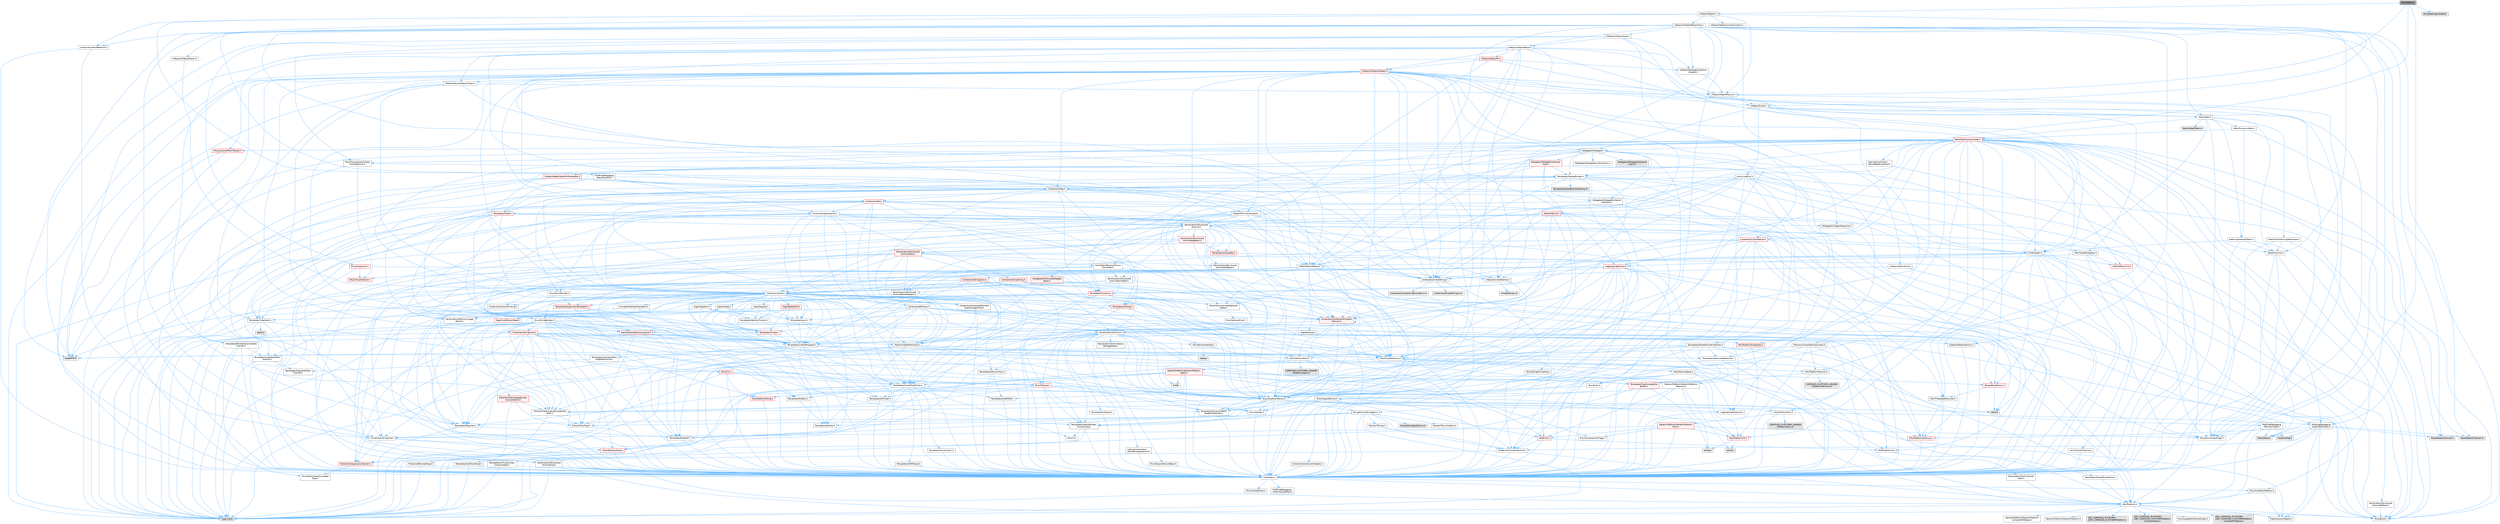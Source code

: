 digraph "StringTable.h"
{
 // INTERACTIVE_SVG=YES
 // LATEX_PDF_SIZE
  bgcolor="transparent";
  edge [fontname=Helvetica,fontsize=10,labelfontname=Helvetica,labelfontsize=10];
  node [fontname=Helvetica,fontsize=10,shape=box,height=0.2,width=0.4];
  Node1 [id="Node000001",label="StringTable.h",height=0.2,width=0.4,color="gray40", fillcolor="grey60", style="filled", fontcolor="black",tooltip=" "];
  Node1 -> Node2 [id="edge1_Node000001_Node000002",color="steelblue1",style="solid",tooltip=" "];
  Node2 [id="Node000002",label="CoreTypes.h",height=0.2,width=0.4,color="grey40", fillcolor="white", style="filled",URL="$dc/dec/CoreTypes_8h.html",tooltip=" "];
  Node2 -> Node3 [id="edge2_Node000002_Node000003",color="steelblue1",style="solid",tooltip=" "];
  Node3 [id="Node000003",label="HAL/Platform.h",height=0.2,width=0.4,color="grey40", fillcolor="white", style="filled",URL="$d9/dd0/Platform_8h.html",tooltip=" "];
  Node3 -> Node4 [id="edge3_Node000003_Node000004",color="steelblue1",style="solid",tooltip=" "];
  Node4 [id="Node000004",label="Misc/Build.h",height=0.2,width=0.4,color="grey40", fillcolor="white", style="filled",URL="$d3/dbb/Build_8h.html",tooltip=" "];
  Node3 -> Node5 [id="edge4_Node000003_Node000005",color="steelblue1",style="solid",tooltip=" "];
  Node5 [id="Node000005",label="Misc/LargeWorldCoordinates.h",height=0.2,width=0.4,color="grey40", fillcolor="white", style="filled",URL="$d2/dcb/LargeWorldCoordinates_8h.html",tooltip=" "];
  Node3 -> Node6 [id="edge5_Node000003_Node000006",color="steelblue1",style="solid",tooltip=" "];
  Node6 [id="Node000006",label="type_traits",height=0.2,width=0.4,color="grey60", fillcolor="#E0E0E0", style="filled",tooltip=" "];
  Node3 -> Node7 [id="edge6_Node000003_Node000007",color="steelblue1",style="solid",tooltip=" "];
  Node7 [id="Node000007",label="PreprocessorHelpers.h",height=0.2,width=0.4,color="grey40", fillcolor="white", style="filled",URL="$db/ddb/PreprocessorHelpers_8h.html",tooltip=" "];
  Node3 -> Node8 [id="edge7_Node000003_Node000008",color="steelblue1",style="solid",tooltip=" "];
  Node8 [id="Node000008",label="UBT_COMPILED_PLATFORM\l/UBT_COMPILED_PLATFORMPlatform\lCompilerPreSetup.h",height=0.2,width=0.4,color="grey60", fillcolor="#E0E0E0", style="filled",tooltip=" "];
  Node3 -> Node9 [id="edge8_Node000003_Node000009",color="steelblue1",style="solid",tooltip=" "];
  Node9 [id="Node000009",label="GenericPlatform/GenericPlatform\lCompilerPreSetup.h",height=0.2,width=0.4,color="grey40", fillcolor="white", style="filled",URL="$d9/dc8/GenericPlatformCompilerPreSetup_8h.html",tooltip=" "];
  Node3 -> Node10 [id="edge9_Node000003_Node000010",color="steelblue1",style="solid",tooltip=" "];
  Node10 [id="Node000010",label="GenericPlatform/GenericPlatform.h",height=0.2,width=0.4,color="grey40", fillcolor="white", style="filled",URL="$d6/d84/GenericPlatform_8h.html",tooltip=" "];
  Node3 -> Node11 [id="edge10_Node000003_Node000011",color="steelblue1",style="solid",tooltip=" "];
  Node11 [id="Node000011",label="UBT_COMPILED_PLATFORM\l/UBT_COMPILED_PLATFORMPlatform.h",height=0.2,width=0.4,color="grey60", fillcolor="#E0E0E0", style="filled",tooltip=" "];
  Node3 -> Node12 [id="edge11_Node000003_Node000012",color="steelblue1",style="solid",tooltip=" "];
  Node12 [id="Node000012",label="UBT_COMPILED_PLATFORM\l/UBT_COMPILED_PLATFORMPlatform\lCompilerSetup.h",height=0.2,width=0.4,color="grey60", fillcolor="#E0E0E0", style="filled",tooltip=" "];
  Node2 -> Node13 [id="edge12_Node000002_Node000013",color="steelblue1",style="solid",tooltip=" "];
  Node13 [id="Node000013",label="ProfilingDebugging\l/UMemoryDefines.h",height=0.2,width=0.4,color="grey40", fillcolor="white", style="filled",URL="$d2/da2/UMemoryDefines_8h.html",tooltip=" "];
  Node2 -> Node14 [id="edge13_Node000002_Node000014",color="steelblue1",style="solid",tooltip=" "];
  Node14 [id="Node000014",label="Misc/CoreMiscDefines.h",height=0.2,width=0.4,color="grey40", fillcolor="white", style="filled",URL="$da/d38/CoreMiscDefines_8h.html",tooltip=" "];
  Node14 -> Node3 [id="edge14_Node000014_Node000003",color="steelblue1",style="solid",tooltip=" "];
  Node14 -> Node7 [id="edge15_Node000014_Node000007",color="steelblue1",style="solid",tooltip=" "];
  Node2 -> Node15 [id="edge16_Node000002_Node000015",color="steelblue1",style="solid",tooltip=" "];
  Node15 [id="Node000015",label="Misc/CoreDefines.h",height=0.2,width=0.4,color="grey40", fillcolor="white", style="filled",URL="$d3/dd2/CoreDefines_8h.html",tooltip=" "];
  Node1 -> Node16 [id="edge17_Node000001_Node000016",color="steelblue1",style="solid",tooltip=" "];
  Node16 [id="Node000016",label="Internationalization\l/StringTableCoreFwd.h",height=0.2,width=0.4,color="grey40", fillcolor="white", style="filled",URL="$d2/d42/StringTableCoreFwd_8h.html",tooltip=" "];
  Node16 -> Node2 [id="edge18_Node000016_Node000002",color="steelblue1",style="solid",tooltip=" "];
  Node16 -> Node17 [id="edge19_Node000016_Node000017",color="steelblue1",style="solid",tooltip=" "];
  Node17 [id="Node000017",label="Templates/SharedPointer.h",height=0.2,width=0.4,color="grey40", fillcolor="white", style="filled",URL="$d2/d17/SharedPointer_8h.html",tooltip=" "];
  Node17 -> Node2 [id="edge20_Node000017_Node000002",color="steelblue1",style="solid",tooltip=" "];
  Node17 -> Node18 [id="edge21_Node000017_Node000018",color="steelblue1",style="solid",tooltip=" "];
  Node18 [id="Node000018",label="Misc/IntrusiveUnsetOptional\lState.h",height=0.2,width=0.4,color="grey40", fillcolor="white", style="filled",URL="$d2/d0a/IntrusiveUnsetOptionalState_8h.html",tooltip=" "];
  Node18 -> Node19 [id="edge22_Node000018_Node000019",color="steelblue1",style="solid",tooltip=" "];
  Node19 [id="Node000019",label="Misc/OptionalFwd.h",height=0.2,width=0.4,color="grey40", fillcolor="white", style="filled",URL="$dc/d50/OptionalFwd_8h.html",tooltip=" "];
  Node17 -> Node20 [id="edge23_Node000017_Node000020",color="steelblue1",style="solid",tooltip=" "];
  Node20 [id="Node000020",label="Templates/PointerIsConvertible\lFromTo.h",height=0.2,width=0.4,color="grey40", fillcolor="white", style="filled",URL="$d6/d65/PointerIsConvertibleFromTo_8h.html",tooltip=" "];
  Node20 -> Node2 [id="edge24_Node000020_Node000002",color="steelblue1",style="solid",tooltip=" "];
  Node20 -> Node21 [id="edge25_Node000020_Node000021",color="steelblue1",style="solid",tooltip=" "];
  Node21 [id="Node000021",label="Misc/StaticAssertComplete\lType.h",height=0.2,width=0.4,color="grey40", fillcolor="white", style="filled",URL="$d5/d4e/StaticAssertCompleteType_8h.html",tooltip=" "];
  Node20 -> Node22 [id="edge26_Node000020_Node000022",color="steelblue1",style="solid",tooltip=" "];
  Node22 [id="Node000022",label="Templates/LosesQualifiers\lFromTo.h",height=0.2,width=0.4,color="grey40", fillcolor="white", style="filled",URL="$d2/db3/LosesQualifiersFromTo_8h.html",tooltip=" "];
  Node22 -> Node23 [id="edge27_Node000022_Node000023",color="steelblue1",style="solid",tooltip=" "];
  Node23 [id="Node000023",label="Templates/CopyQualifiers\lFromTo.h",height=0.2,width=0.4,color="grey40", fillcolor="white", style="filled",URL="$d5/db4/CopyQualifiersFromTo_8h.html",tooltip=" "];
  Node22 -> Node6 [id="edge28_Node000022_Node000006",color="steelblue1",style="solid",tooltip=" "];
  Node20 -> Node6 [id="edge29_Node000020_Node000006",color="steelblue1",style="solid",tooltip=" "];
  Node17 -> Node24 [id="edge30_Node000017_Node000024",color="steelblue1",style="solid",tooltip=" "];
  Node24 [id="Node000024",label="Misc/AssertionMacros.h",height=0.2,width=0.4,color="grey40", fillcolor="white", style="filled",URL="$d0/dfa/AssertionMacros_8h.html",tooltip=" "];
  Node24 -> Node2 [id="edge31_Node000024_Node000002",color="steelblue1",style="solid",tooltip=" "];
  Node24 -> Node3 [id="edge32_Node000024_Node000003",color="steelblue1",style="solid",tooltip=" "];
  Node24 -> Node25 [id="edge33_Node000024_Node000025",color="steelblue1",style="solid",tooltip=" "];
  Node25 [id="Node000025",label="HAL/PlatformMisc.h",height=0.2,width=0.4,color="grey40", fillcolor="white", style="filled",URL="$d0/df5/PlatformMisc_8h.html",tooltip=" "];
  Node25 -> Node2 [id="edge34_Node000025_Node000002",color="steelblue1",style="solid",tooltip=" "];
  Node25 -> Node26 [id="edge35_Node000025_Node000026",color="steelblue1",style="solid",tooltip=" "];
  Node26 [id="Node000026",label="GenericPlatform/GenericPlatform\lMisc.h",height=0.2,width=0.4,color="red", fillcolor="#FFF0F0", style="filled",URL="$db/d9a/GenericPlatformMisc_8h.html",tooltip=" "];
  Node26 -> Node27 [id="edge36_Node000026_Node000027",color="steelblue1",style="solid",tooltip=" "];
  Node27 [id="Node000027",label="Containers/StringFwd.h",height=0.2,width=0.4,color="grey40", fillcolor="white", style="filled",URL="$df/d37/StringFwd_8h.html",tooltip=" "];
  Node27 -> Node2 [id="edge37_Node000027_Node000002",color="steelblue1",style="solid",tooltip=" "];
  Node27 -> Node28 [id="edge38_Node000027_Node000028",color="steelblue1",style="solid",tooltip=" "];
  Node28 [id="Node000028",label="Traits/ElementType.h",height=0.2,width=0.4,color="red", fillcolor="#FFF0F0", style="filled",URL="$d5/d4f/ElementType_8h.html",tooltip=" "];
  Node28 -> Node3 [id="edge39_Node000028_Node000003",color="steelblue1",style="solid",tooltip=" "];
  Node28 -> Node6 [id="edge40_Node000028_Node000006",color="steelblue1",style="solid",tooltip=" "];
  Node27 -> Node30 [id="edge41_Node000027_Node000030",color="steelblue1",style="solid",tooltip=" "];
  Node30 [id="Node000030",label="Traits/IsContiguousContainer.h",height=0.2,width=0.4,color="red", fillcolor="#FFF0F0", style="filled",URL="$d5/d3c/IsContiguousContainer_8h.html",tooltip=" "];
  Node30 -> Node2 [id="edge42_Node000030_Node000002",color="steelblue1",style="solid",tooltip=" "];
  Node30 -> Node21 [id="edge43_Node000030_Node000021",color="steelblue1",style="solid",tooltip=" "];
  Node26 -> Node31 [id="edge44_Node000026_Node000031",color="steelblue1",style="solid",tooltip=" "];
  Node31 [id="Node000031",label="CoreFwd.h",height=0.2,width=0.4,color="red", fillcolor="#FFF0F0", style="filled",URL="$d1/d1e/CoreFwd_8h.html",tooltip=" "];
  Node31 -> Node2 [id="edge45_Node000031_Node000002",color="steelblue1",style="solid",tooltip=" "];
  Node31 -> Node32 [id="edge46_Node000031_Node000032",color="steelblue1",style="solid",tooltip=" "];
  Node32 [id="Node000032",label="Containers/ContainersFwd.h",height=0.2,width=0.4,color="grey40", fillcolor="white", style="filled",URL="$d4/d0a/ContainersFwd_8h.html",tooltip=" "];
  Node32 -> Node3 [id="edge47_Node000032_Node000003",color="steelblue1",style="solid",tooltip=" "];
  Node32 -> Node2 [id="edge48_Node000032_Node000002",color="steelblue1",style="solid",tooltip=" "];
  Node32 -> Node30 [id="edge49_Node000032_Node000030",color="steelblue1",style="solid",tooltip=" "];
  Node31 -> Node33 [id="edge50_Node000031_Node000033",color="steelblue1",style="solid",tooltip=" "];
  Node33 [id="Node000033",label="Math/MathFwd.h",height=0.2,width=0.4,color="grey40", fillcolor="white", style="filled",URL="$d2/d10/MathFwd_8h.html",tooltip=" "];
  Node33 -> Node3 [id="edge51_Node000033_Node000003",color="steelblue1",style="solid",tooltip=" "];
  Node26 -> Node2 [id="edge52_Node000026_Node000002",color="steelblue1",style="solid",tooltip=" "];
  Node26 -> Node36 [id="edge53_Node000026_Node000036",color="steelblue1",style="solid",tooltip=" "];
  Node36 [id="Node000036",label="HAL/PlatformCrt.h",height=0.2,width=0.4,color="red", fillcolor="#FFF0F0", style="filled",URL="$d8/d75/PlatformCrt_8h.html",tooltip=" "];
  Node36 -> Node38 [id="edge54_Node000036_Node000038",color="steelblue1",style="solid",tooltip=" "];
  Node38 [id="Node000038",label="wchar.h",height=0.2,width=0.4,color="grey60", fillcolor="#E0E0E0", style="filled",tooltip=" "];
  Node36 -> Node45 [id="edge55_Node000036_Node000045",color="steelblue1",style="solid",tooltip=" "];
  Node45 [id="Node000045",label="string.h",height=0.2,width=0.4,color="grey60", fillcolor="#E0E0E0", style="filled",tooltip=" "];
  Node26 -> Node47 [id="edge56_Node000026_Node000047",color="steelblue1",style="solid",tooltip=" "];
  Node47 [id="Node000047",label="Misc/CompressionFlags.h",height=0.2,width=0.4,color="grey40", fillcolor="white", style="filled",URL="$d9/d76/CompressionFlags_8h.html",tooltip=" "];
  Node26 -> Node48 [id="edge57_Node000026_Node000048",color="steelblue1",style="solid",tooltip=" "];
  Node48 [id="Node000048",label="Misc/EnumClassFlags.h",height=0.2,width=0.4,color="grey40", fillcolor="white", style="filled",URL="$d8/de7/EnumClassFlags_8h.html",tooltip=" "];
  Node25 -> Node51 [id="edge58_Node000025_Node000051",color="steelblue1",style="solid",tooltip=" "];
  Node51 [id="Node000051",label="COMPILED_PLATFORM_HEADER\l(PlatformMisc.h)",height=0.2,width=0.4,color="grey60", fillcolor="#E0E0E0", style="filled",tooltip=" "];
  Node25 -> Node52 [id="edge59_Node000025_Node000052",color="steelblue1",style="solid",tooltip=" "];
  Node52 [id="Node000052",label="ProfilingDebugging\l/CpuProfilerTrace.h",height=0.2,width=0.4,color="grey40", fillcolor="white", style="filled",URL="$da/dcb/CpuProfilerTrace_8h.html",tooltip=" "];
  Node52 -> Node2 [id="edge60_Node000052_Node000002",color="steelblue1",style="solid",tooltip=" "];
  Node52 -> Node32 [id="edge61_Node000052_Node000032",color="steelblue1",style="solid",tooltip=" "];
  Node52 -> Node53 [id="edge62_Node000052_Node000053",color="steelblue1",style="solid",tooltip=" "];
  Node53 [id="Node000053",label="HAL/PlatformAtomics.h",height=0.2,width=0.4,color="red", fillcolor="#FFF0F0", style="filled",URL="$d3/d36/PlatformAtomics_8h.html",tooltip=" "];
  Node53 -> Node2 [id="edge63_Node000053_Node000002",color="steelblue1",style="solid",tooltip=" "];
  Node52 -> Node7 [id="edge64_Node000052_Node000007",color="steelblue1",style="solid",tooltip=" "];
  Node52 -> Node4 [id="edge65_Node000052_Node000004",color="steelblue1",style="solid",tooltip=" "];
  Node52 -> Node56 [id="edge66_Node000052_Node000056",color="steelblue1",style="solid",tooltip=" "];
  Node56 [id="Node000056",label="Trace/Config.h",height=0.2,width=0.4,color="grey60", fillcolor="#E0E0E0", style="filled",tooltip=" "];
  Node52 -> Node57 [id="edge67_Node000052_Node000057",color="steelblue1",style="solid",tooltip=" "];
  Node57 [id="Node000057",label="Trace/Detail/Channel.h",height=0.2,width=0.4,color="grey60", fillcolor="#E0E0E0", style="filled",tooltip=" "];
  Node52 -> Node58 [id="edge68_Node000052_Node000058",color="steelblue1",style="solid",tooltip=" "];
  Node58 [id="Node000058",label="Trace/Detail/Channel.inl",height=0.2,width=0.4,color="grey60", fillcolor="#E0E0E0", style="filled",tooltip=" "];
  Node52 -> Node59 [id="edge69_Node000052_Node000059",color="steelblue1",style="solid",tooltip=" "];
  Node59 [id="Node000059",label="Trace/Trace.h",height=0.2,width=0.4,color="grey60", fillcolor="#E0E0E0", style="filled",tooltip=" "];
  Node24 -> Node7 [id="edge70_Node000024_Node000007",color="steelblue1",style="solid",tooltip=" "];
  Node24 -> Node60 [id="edge71_Node000024_Node000060",color="steelblue1",style="solid",tooltip=" "];
  Node60 [id="Node000060",label="Templates/EnableIf.h",height=0.2,width=0.4,color="grey40", fillcolor="white", style="filled",URL="$d7/d60/EnableIf_8h.html",tooltip=" "];
  Node60 -> Node2 [id="edge72_Node000060_Node000002",color="steelblue1",style="solid",tooltip=" "];
  Node24 -> Node61 [id="edge73_Node000024_Node000061",color="steelblue1",style="solid",tooltip=" "];
  Node61 [id="Node000061",label="Templates/IsArrayOrRefOf\lTypeByPredicate.h",height=0.2,width=0.4,color="grey40", fillcolor="white", style="filled",URL="$d6/da1/IsArrayOrRefOfTypeByPredicate_8h.html",tooltip=" "];
  Node61 -> Node2 [id="edge74_Node000061_Node000002",color="steelblue1",style="solid",tooltip=" "];
  Node24 -> Node62 [id="edge75_Node000024_Node000062",color="steelblue1",style="solid",tooltip=" "];
  Node62 [id="Node000062",label="Templates/IsValidVariadic\lFunctionArg.h",height=0.2,width=0.4,color="grey40", fillcolor="white", style="filled",URL="$d0/dc8/IsValidVariadicFunctionArg_8h.html",tooltip=" "];
  Node62 -> Node2 [id="edge76_Node000062_Node000002",color="steelblue1",style="solid",tooltip=" "];
  Node62 -> Node63 [id="edge77_Node000062_Node000063",color="steelblue1",style="solid",tooltip=" "];
  Node63 [id="Node000063",label="IsEnum.h",height=0.2,width=0.4,color="grey40", fillcolor="white", style="filled",URL="$d4/de5/IsEnum_8h.html",tooltip=" "];
  Node62 -> Node6 [id="edge78_Node000062_Node000006",color="steelblue1",style="solid",tooltip=" "];
  Node24 -> Node64 [id="edge79_Node000024_Node000064",color="steelblue1",style="solid",tooltip=" "];
  Node64 [id="Node000064",label="Traits/IsCharEncodingCompatible\lWith.h",height=0.2,width=0.4,color="grey40", fillcolor="white", style="filled",URL="$df/dd1/IsCharEncodingCompatibleWith_8h.html",tooltip=" "];
  Node64 -> Node6 [id="edge80_Node000064_Node000006",color="steelblue1",style="solid",tooltip=" "];
  Node64 -> Node65 [id="edge81_Node000064_Node000065",color="steelblue1",style="solid",tooltip=" "];
  Node65 [id="Node000065",label="Traits/IsCharType.h",height=0.2,width=0.4,color="grey40", fillcolor="white", style="filled",URL="$db/d51/IsCharType_8h.html",tooltip=" "];
  Node65 -> Node2 [id="edge82_Node000065_Node000002",color="steelblue1",style="solid",tooltip=" "];
  Node24 -> Node66 [id="edge83_Node000024_Node000066",color="steelblue1",style="solid",tooltip=" "];
  Node66 [id="Node000066",label="Misc/VarArgs.h",height=0.2,width=0.4,color="grey40", fillcolor="white", style="filled",URL="$d5/d6f/VarArgs_8h.html",tooltip=" "];
  Node66 -> Node2 [id="edge84_Node000066_Node000002",color="steelblue1",style="solid",tooltip=" "];
  Node24 -> Node67 [id="edge85_Node000024_Node000067",color="steelblue1",style="solid",tooltip=" "];
  Node67 [id="Node000067",label="String/FormatStringSan.h",height=0.2,width=0.4,color="grey40", fillcolor="white", style="filled",URL="$d3/d8b/FormatStringSan_8h.html",tooltip=" "];
  Node67 -> Node6 [id="edge86_Node000067_Node000006",color="steelblue1",style="solid",tooltip=" "];
  Node67 -> Node2 [id="edge87_Node000067_Node000002",color="steelblue1",style="solid",tooltip=" "];
  Node67 -> Node68 [id="edge88_Node000067_Node000068",color="steelblue1",style="solid",tooltip=" "];
  Node68 [id="Node000068",label="Templates/Requires.h",height=0.2,width=0.4,color="grey40", fillcolor="white", style="filled",URL="$dc/d96/Requires_8h.html",tooltip=" "];
  Node68 -> Node60 [id="edge89_Node000068_Node000060",color="steelblue1",style="solid",tooltip=" "];
  Node68 -> Node6 [id="edge90_Node000068_Node000006",color="steelblue1",style="solid",tooltip=" "];
  Node67 -> Node69 [id="edge91_Node000067_Node000069",color="steelblue1",style="solid",tooltip=" "];
  Node69 [id="Node000069",label="Templates/Identity.h",height=0.2,width=0.4,color="grey40", fillcolor="white", style="filled",URL="$d0/dd5/Identity_8h.html",tooltip=" "];
  Node67 -> Node62 [id="edge92_Node000067_Node000062",color="steelblue1",style="solid",tooltip=" "];
  Node67 -> Node65 [id="edge93_Node000067_Node000065",color="steelblue1",style="solid",tooltip=" "];
  Node67 -> Node70 [id="edge94_Node000067_Node000070",color="steelblue1",style="solid",tooltip=" "];
  Node70 [id="Node000070",label="Traits/IsTEnumAsByte.h",height=0.2,width=0.4,color="grey40", fillcolor="white", style="filled",URL="$d1/de6/IsTEnumAsByte_8h.html",tooltip=" "];
  Node67 -> Node71 [id="edge95_Node000067_Node000071",color="steelblue1",style="solid",tooltip=" "];
  Node71 [id="Node000071",label="Traits/IsTString.h",height=0.2,width=0.4,color="grey40", fillcolor="white", style="filled",URL="$d0/df8/IsTString_8h.html",tooltip=" "];
  Node71 -> Node32 [id="edge96_Node000071_Node000032",color="steelblue1",style="solid",tooltip=" "];
  Node67 -> Node32 [id="edge97_Node000067_Node000032",color="steelblue1",style="solid",tooltip=" "];
  Node67 -> Node72 [id="edge98_Node000067_Node000072",color="steelblue1",style="solid",tooltip=" "];
  Node72 [id="Node000072",label="FormatStringSanErrors.inl",height=0.2,width=0.4,color="grey60", fillcolor="#E0E0E0", style="filled",tooltip=" "];
  Node24 -> Node73 [id="edge99_Node000024_Node000073",color="steelblue1",style="solid",tooltip=" "];
  Node73 [id="Node000073",label="atomic",height=0.2,width=0.4,color="grey60", fillcolor="#E0E0E0", style="filled",tooltip=" "];
  Node17 -> Node74 [id="edge100_Node000017_Node000074",color="steelblue1",style="solid",tooltip=" "];
  Node74 [id="Node000074",label="HAL/UnrealMemory.h",height=0.2,width=0.4,color="grey40", fillcolor="white", style="filled",URL="$d9/d96/UnrealMemory_8h.html",tooltip=" "];
  Node74 -> Node2 [id="edge101_Node000074_Node000002",color="steelblue1",style="solid",tooltip=" "];
  Node74 -> Node75 [id="edge102_Node000074_Node000075",color="steelblue1",style="solid",tooltip=" "];
  Node75 [id="Node000075",label="GenericPlatform/GenericPlatform\lMemory.h",height=0.2,width=0.4,color="grey40", fillcolor="white", style="filled",URL="$dd/d22/GenericPlatformMemory_8h.html",tooltip=" "];
  Node75 -> Node31 [id="edge103_Node000075_Node000031",color="steelblue1",style="solid",tooltip=" "];
  Node75 -> Node2 [id="edge104_Node000075_Node000002",color="steelblue1",style="solid",tooltip=" "];
  Node75 -> Node76 [id="edge105_Node000075_Node000076",color="steelblue1",style="solid",tooltip=" "];
  Node76 [id="Node000076",label="HAL/PlatformString.h",height=0.2,width=0.4,color="red", fillcolor="#FFF0F0", style="filled",URL="$db/db5/PlatformString_8h.html",tooltip=" "];
  Node76 -> Node2 [id="edge106_Node000076_Node000002",color="steelblue1",style="solid",tooltip=" "];
  Node75 -> Node45 [id="edge107_Node000075_Node000045",color="steelblue1",style="solid",tooltip=" "];
  Node75 -> Node38 [id="edge108_Node000075_Node000038",color="steelblue1",style="solid",tooltip=" "];
  Node74 -> Node78 [id="edge109_Node000074_Node000078",color="steelblue1",style="solid",tooltip=" "];
  Node78 [id="Node000078",label="HAL/MemoryBase.h",height=0.2,width=0.4,color="grey40", fillcolor="white", style="filled",URL="$d6/d9f/MemoryBase_8h.html",tooltip=" "];
  Node78 -> Node2 [id="edge110_Node000078_Node000002",color="steelblue1",style="solid",tooltip=" "];
  Node78 -> Node53 [id="edge111_Node000078_Node000053",color="steelblue1",style="solid",tooltip=" "];
  Node78 -> Node36 [id="edge112_Node000078_Node000036",color="steelblue1",style="solid",tooltip=" "];
  Node78 -> Node79 [id="edge113_Node000078_Node000079",color="steelblue1",style="solid",tooltip=" "];
  Node79 [id="Node000079",label="Misc/Exec.h",height=0.2,width=0.4,color="grey40", fillcolor="white", style="filled",URL="$de/ddb/Exec_8h.html",tooltip=" "];
  Node79 -> Node2 [id="edge114_Node000079_Node000002",color="steelblue1",style="solid",tooltip=" "];
  Node79 -> Node24 [id="edge115_Node000079_Node000024",color="steelblue1",style="solid",tooltip=" "];
  Node78 -> Node80 [id="edge116_Node000078_Node000080",color="steelblue1",style="solid",tooltip=" "];
  Node80 [id="Node000080",label="Misc/OutputDevice.h",height=0.2,width=0.4,color="grey40", fillcolor="white", style="filled",URL="$d7/d32/OutputDevice_8h.html",tooltip=" "];
  Node80 -> Node31 [id="edge117_Node000080_Node000031",color="steelblue1",style="solid",tooltip=" "];
  Node80 -> Node2 [id="edge118_Node000080_Node000002",color="steelblue1",style="solid",tooltip=" "];
  Node80 -> Node81 [id="edge119_Node000080_Node000081",color="steelblue1",style="solid",tooltip=" "];
  Node81 [id="Node000081",label="Logging/LogVerbosity.h",height=0.2,width=0.4,color="grey40", fillcolor="white", style="filled",URL="$d2/d8f/LogVerbosity_8h.html",tooltip=" "];
  Node81 -> Node2 [id="edge120_Node000081_Node000002",color="steelblue1",style="solid",tooltip=" "];
  Node80 -> Node66 [id="edge121_Node000080_Node000066",color="steelblue1",style="solid",tooltip=" "];
  Node80 -> Node61 [id="edge122_Node000080_Node000061",color="steelblue1",style="solid",tooltip=" "];
  Node80 -> Node62 [id="edge123_Node000080_Node000062",color="steelblue1",style="solid",tooltip=" "];
  Node80 -> Node64 [id="edge124_Node000080_Node000064",color="steelblue1",style="solid",tooltip=" "];
  Node78 -> Node82 [id="edge125_Node000078_Node000082",color="steelblue1",style="solid",tooltip=" "];
  Node82 [id="Node000082",label="Templates/Atomic.h",height=0.2,width=0.4,color="red", fillcolor="#FFF0F0", style="filled",URL="$d3/d91/Atomic_8h.html",tooltip=" "];
  Node82 -> Node83 [id="edge126_Node000082_Node000083",color="steelblue1",style="solid",tooltip=" "];
  Node83 [id="Node000083",label="HAL/ThreadSafeCounter.h",height=0.2,width=0.4,color="grey40", fillcolor="white", style="filled",URL="$dc/dc9/ThreadSafeCounter_8h.html",tooltip=" "];
  Node83 -> Node2 [id="edge127_Node000083_Node000002",color="steelblue1",style="solid",tooltip=" "];
  Node83 -> Node53 [id="edge128_Node000083_Node000053",color="steelblue1",style="solid",tooltip=" "];
  Node82 -> Node73 [id="edge129_Node000082_Node000073",color="steelblue1",style="solid",tooltip=" "];
  Node74 -> Node91 [id="edge130_Node000074_Node000091",color="steelblue1",style="solid",tooltip=" "];
  Node91 [id="Node000091",label="HAL/PlatformMemory.h",height=0.2,width=0.4,color="grey40", fillcolor="white", style="filled",URL="$de/d68/PlatformMemory_8h.html",tooltip=" "];
  Node91 -> Node2 [id="edge131_Node000091_Node000002",color="steelblue1",style="solid",tooltip=" "];
  Node91 -> Node75 [id="edge132_Node000091_Node000075",color="steelblue1",style="solid",tooltip=" "];
  Node91 -> Node92 [id="edge133_Node000091_Node000092",color="steelblue1",style="solid",tooltip=" "];
  Node92 [id="Node000092",label="COMPILED_PLATFORM_HEADER\l(PlatformMemory.h)",height=0.2,width=0.4,color="grey60", fillcolor="#E0E0E0", style="filled",tooltip=" "];
  Node74 -> Node93 [id="edge134_Node000074_Node000093",color="steelblue1",style="solid",tooltip=" "];
  Node93 [id="Node000093",label="ProfilingDebugging\l/MemoryTrace.h",height=0.2,width=0.4,color="grey40", fillcolor="white", style="filled",URL="$da/dd7/MemoryTrace_8h.html",tooltip=" "];
  Node93 -> Node3 [id="edge135_Node000093_Node000003",color="steelblue1",style="solid",tooltip=" "];
  Node93 -> Node48 [id="edge136_Node000093_Node000048",color="steelblue1",style="solid",tooltip=" "];
  Node93 -> Node56 [id="edge137_Node000093_Node000056",color="steelblue1",style="solid",tooltip=" "];
  Node93 -> Node59 [id="edge138_Node000093_Node000059",color="steelblue1",style="solid",tooltip=" "];
  Node74 -> Node94 [id="edge139_Node000074_Node000094",color="steelblue1",style="solid",tooltip=" "];
  Node94 [id="Node000094",label="Templates/IsPointer.h",height=0.2,width=0.4,color="grey40", fillcolor="white", style="filled",URL="$d7/d05/IsPointer_8h.html",tooltip=" "];
  Node94 -> Node2 [id="edge140_Node000094_Node000002",color="steelblue1",style="solid",tooltip=" "];
  Node17 -> Node95 [id="edge141_Node000017_Node000095",color="steelblue1",style="solid",tooltip=" "];
  Node95 [id="Node000095",label="Containers/Array.h",height=0.2,width=0.4,color="grey40", fillcolor="white", style="filled",URL="$df/dd0/Array_8h.html",tooltip=" "];
  Node95 -> Node2 [id="edge142_Node000095_Node000002",color="steelblue1",style="solid",tooltip=" "];
  Node95 -> Node24 [id="edge143_Node000095_Node000024",color="steelblue1",style="solid",tooltip=" "];
  Node95 -> Node18 [id="edge144_Node000095_Node000018",color="steelblue1",style="solid",tooltip=" "];
  Node95 -> Node96 [id="edge145_Node000095_Node000096",color="steelblue1",style="solid",tooltip=" "];
  Node96 [id="Node000096",label="Misc/ReverseIterate.h",height=0.2,width=0.4,color="grey40", fillcolor="white", style="filled",URL="$db/de3/ReverseIterate_8h.html",tooltip=" "];
  Node96 -> Node3 [id="edge146_Node000096_Node000003",color="steelblue1",style="solid",tooltip=" "];
  Node96 -> Node97 [id="edge147_Node000096_Node000097",color="steelblue1",style="solid",tooltip=" "];
  Node97 [id="Node000097",label="iterator",height=0.2,width=0.4,color="grey60", fillcolor="#E0E0E0", style="filled",tooltip=" "];
  Node95 -> Node74 [id="edge148_Node000095_Node000074",color="steelblue1",style="solid",tooltip=" "];
  Node95 -> Node98 [id="edge149_Node000095_Node000098",color="steelblue1",style="solid",tooltip=" "];
  Node98 [id="Node000098",label="Templates/UnrealTypeTraits.h",height=0.2,width=0.4,color="grey40", fillcolor="white", style="filled",URL="$d2/d2d/UnrealTypeTraits_8h.html",tooltip=" "];
  Node98 -> Node2 [id="edge150_Node000098_Node000002",color="steelblue1",style="solid",tooltip=" "];
  Node98 -> Node94 [id="edge151_Node000098_Node000094",color="steelblue1",style="solid",tooltip=" "];
  Node98 -> Node24 [id="edge152_Node000098_Node000024",color="steelblue1",style="solid",tooltip=" "];
  Node98 -> Node87 [id="edge153_Node000098_Node000087",color="steelblue1",style="solid",tooltip=" "];
  Node87 [id="Node000087",label="Templates/AndOrNot.h",height=0.2,width=0.4,color="grey40", fillcolor="white", style="filled",URL="$db/d0a/AndOrNot_8h.html",tooltip=" "];
  Node87 -> Node2 [id="edge154_Node000087_Node000002",color="steelblue1",style="solid",tooltip=" "];
  Node98 -> Node60 [id="edge155_Node000098_Node000060",color="steelblue1",style="solid",tooltip=" "];
  Node98 -> Node99 [id="edge156_Node000098_Node000099",color="steelblue1",style="solid",tooltip=" "];
  Node99 [id="Node000099",label="Templates/IsArithmetic.h",height=0.2,width=0.4,color="grey40", fillcolor="white", style="filled",URL="$d2/d5d/IsArithmetic_8h.html",tooltip=" "];
  Node99 -> Node2 [id="edge157_Node000099_Node000002",color="steelblue1",style="solid",tooltip=" "];
  Node98 -> Node63 [id="edge158_Node000098_Node000063",color="steelblue1",style="solid",tooltip=" "];
  Node98 -> Node100 [id="edge159_Node000098_Node000100",color="steelblue1",style="solid",tooltip=" "];
  Node100 [id="Node000100",label="Templates/Models.h",height=0.2,width=0.4,color="grey40", fillcolor="white", style="filled",URL="$d3/d0c/Models_8h.html",tooltip=" "];
  Node100 -> Node69 [id="edge160_Node000100_Node000069",color="steelblue1",style="solid",tooltip=" "];
  Node98 -> Node101 [id="edge161_Node000098_Node000101",color="steelblue1",style="solid",tooltip=" "];
  Node101 [id="Node000101",label="Templates/IsPODType.h",height=0.2,width=0.4,color="grey40", fillcolor="white", style="filled",URL="$d7/db1/IsPODType_8h.html",tooltip=" "];
  Node101 -> Node2 [id="edge162_Node000101_Node000002",color="steelblue1",style="solid",tooltip=" "];
  Node98 -> Node102 [id="edge163_Node000098_Node000102",color="steelblue1",style="solid",tooltip=" "];
  Node102 [id="Node000102",label="Templates/IsUECoreType.h",height=0.2,width=0.4,color="grey40", fillcolor="white", style="filled",URL="$d1/db8/IsUECoreType_8h.html",tooltip=" "];
  Node102 -> Node2 [id="edge164_Node000102_Node000002",color="steelblue1",style="solid",tooltip=" "];
  Node102 -> Node6 [id="edge165_Node000102_Node000006",color="steelblue1",style="solid",tooltip=" "];
  Node98 -> Node88 [id="edge166_Node000098_Node000088",color="steelblue1",style="solid",tooltip=" "];
  Node88 [id="Node000088",label="Templates/IsTriviallyCopy\lConstructible.h",height=0.2,width=0.4,color="grey40", fillcolor="white", style="filled",URL="$d3/d78/IsTriviallyCopyConstructible_8h.html",tooltip=" "];
  Node88 -> Node2 [id="edge167_Node000088_Node000002",color="steelblue1",style="solid",tooltip=" "];
  Node88 -> Node6 [id="edge168_Node000088_Node000006",color="steelblue1",style="solid",tooltip=" "];
  Node95 -> Node103 [id="edge169_Node000095_Node000103",color="steelblue1",style="solid",tooltip=" "];
  Node103 [id="Node000103",label="Templates/UnrealTemplate.h",height=0.2,width=0.4,color="grey40", fillcolor="white", style="filled",URL="$d4/d24/UnrealTemplate_8h.html",tooltip=" "];
  Node103 -> Node2 [id="edge170_Node000103_Node000002",color="steelblue1",style="solid",tooltip=" "];
  Node103 -> Node94 [id="edge171_Node000103_Node000094",color="steelblue1",style="solid",tooltip=" "];
  Node103 -> Node74 [id="edge172_Node000103_Node000074",color="steelblue1",style="solid",tooltip=" "];
  Node103 -> Node104 [id="edge173_Node000103_Node000104",color="steelblue1",style="solid",tooltip=" "];
  Node104 [id="Node000104",label="Templates/CopyQualifiers\lAndRefsFromTo.h",height=0.2,width=0.4,color="grey40", fillcolor="white", style="filled",URL="$d3/db3/CopyQualifiersAndRefsFromTo_8h.html",tooltip=" "];
  Node104 -> Node23 [id="edge174_Node000104_Node000023",color="steelblue1",style="solid",tooltip=" "];
  Node103 -> Node98 [id="edge175_Node000103_Node000098",color="steelblue1",style="solid",tooltip=" "];
  Node103 -> Node105 [id="edge176_Node000103_Node000105",color="steelblue1",style="solid",tooltip=" "];
  Node105 [id="Node000105",label="Templates/RemoveReference.h",height=0.2,width=0.4,color="grey40", fillcolor="white", style="filled",URL="$da/dbe/RemoveReference_8h.html",tooltip=" "];
  Node105 -> Node2 [id="edge177_Node000105_Node000002",color="steelblue1",style="solid",tooltip=" "];
  Node103 -> Node68 [id="edge178_Node000103_Node000068",color="steelblue1",style="solid",tooltip=" "];
  Node103 -> Node106 [id="edge179_Node000103_Node000106",color="steelblue1",style="solid",tooltip=" "];
  Node106 [id="Node000106",label="Templates/TypeCompatible\lBytes.h",height=0.2,width=0.4,color="red", fillcolor="#FFF0F0", style="filled",URL="$df/d0a/TypeCompatibleBytes_8h.html",tooltip=" "];
  Node106 -> Node2 [id="edge180_Node000106_Node000002",color="steelblue1",style="solid",tooltip=" "];
  Node106 -> Node45 [id="edge181_Node000106_Node000045",color="steelblue1",style="solid",tooltip=" "];
  Node106 -> Node6 [id="edge182_Node000106_Node000006",color="steelblue1",style="solid",tooltip=" "];
  Node103 -> Node69 [id="edge183_Node000103_Node000069",color="steelblue1",style="solid",tooltip=" "];
  Node103 -> Node30 [id="edge184_Node000103_Node000030",color="steelblue1",style="solid",tooltip=" "];
  Node103 -> Node107 [id="edge185_Node000103_Node000107",color="steelblue1",style="solid",tooltip=" "];
  Node107 [id="Node000107",label="Traits/UseBitwiseSwap.h",height=0.2,width=0.4,color="grey40", fillcolor="white", style="filled",URL="$db/df3/UseBitwiseSwap_8h.html",tooltip=" "];
  Node107 -> Node2 [id="edge186_Node000107_Node000002",color="steelblue1",style="solid",tooltip=" "];
  Node107 -> Node6 [id="edge187_Node000107_Node000006",color="steelblue1",style="solid",tooltip=" "];
  Node103 -> Node6 [id="edge188_Node000103_Node000006",color="steelblue1",style="solid",tooltip=" "];
  Node95 -> Node108 [id="edge189_Node000095_Node000108",color="steelblue1",style="solid",tooltip=" "];
  Node108 [id="Node000108",label="Containers/AllowShrinking.h",height=0.2,width=0.4,color="grey40", fillcolor="white", style="filled",URL="$d7/d1a/AllowShrinking_8h.html",tooltip=" "];
  Node108 -> Node2 [id="edge190_Node000108_Node000002",color="steelblue1",style="solid",tooltip=" "];
  Node95 -> Node109 [id="edge191_Node000095_Node000109",color="steelblue1",style="solid",tooltip=" "];
  Node109 [id="Node000109",label="Containers/ContainerAllocation\lPolicies.h",height=0.2,width=0.4,color="red", fillcolor="#FFF0F0", style="filled",URL="$d7/dff/ContainerAllocationPolicies_8h.html",tooltip=" "];
  Node109 -> Node2 [id="edge192_Node000109_Node000002",color="steelblue1",style="solid",tooltip=" "];
  Node109 -> Node110 [id="edge193_Node000109_Node000110",color="steelblue1",style="solid",tooltip=" "];
  Node110 [id="Node000110",label="Containers/ContainerHelpers.h",height=0.2,width=0.4,color="grey40", fillcolor="white", style="filled",URL="$d7/d33/ContainerHelpers_8h.html",tooltip=" "];
  Node110 -> Node2 [id="edge194_Node000110_Node000002",color="steelblue1",style="solid",tooltip=" "];
  Node109 -> Node109 [id="edge195_Node000109_Node000109",color="steelblue1",style="solid",tooltip=" "];
  Node109 -> Node111 [id="edge196_Node000109_Node000111",color="steelblue1",style="solid",tooltip=" "];
  Node111 [id="Node000111",label="HAL/PlatformMath.h",height=0.2,width=0.4,color="grey40", fillcolor="white", style="filled",URL="$dc/d53/PlatformMath_8h.html",tooltip=" "];
  Node111 -> Node2 [id="edge197_Node000111_Node000002",color="steelblue1",style="solid",tooltip=" "];
  Node111 -> Node112 [id="edge198_Node000111_Node000112",color="steelblue1",style="solid",tooltip=" "];
  Node112 [id="Node000112",label="GenericPlatform/GenericPlatform\lMath.h",height=0.2,width=0.4,color="red", fillcolor="#FFF0F0", style="filled",URL="$d5/d79/GenericPlatformMath_8h.html",tooltip=" "];
  Node112 -> Node2 [id="edge199_Node000112_Node000002",color="steelblue1",style="solid",tooltip=" "];
  Node112 -> Node32 [id="edge200_Node000112_Node000032",color="steelblue1",style="solid",tooltip=" "];
  Node112 -> Node36 [id="edge201_Node000112_Node000036",color="steelblue1",style="solid",tooltip=" "];
  Node112 -> Node87 [id="edge202_Node000112_Node000087",color="steelblue1",style="solid",tooltip=" "];
  Node112 -> Node98 [id="edge203_Node000112_Node000098",color="steelblue1",style="solid",tooltip=" "];
  Node112 -> Node68 [id="edge204_Node000112_Node000068",color="steelblue1",style="solid",tooltip=" "];
  Node112 -> Node106 [id="edge205_Node000112_Node000106",color="steelblue1",style="solid",tooltip=" "];
  Node112 -> Node117 [id="edge206_Node000112_Node000117",color="steelblue1",style="solid",tooltip=" "];
  Node117 [id="Node000117",label="limits",height=0.2,width=0.4,color="grey60", fillcolor="#E0E0E0", style="filled",tooltip=" "];
  Node112 -> Node6 [id="edge207_Node000112_Node000006",color="steelblue1",style="solid",tooltip=" "];
  Node111 -> Node118 [id="edge208_Node000111_Node000118",color="steelblue1",style="solid",tooltip=" "];
  Node118 [id="Node000118",label="COMPILED_PLATFORM_HEADER\l(PlatformMath.h)",height=0.2,width=0.4,color="grey60", fillcolor="#E0E0E0", style="filled",tooltip=" "];
  Node109 -> Node74 [id="edge209_Node000109_Node000074",color="steelblue1",style="solid",tooltip=" "];
  Node109 -> Node24 [id="edge210_Node000109_Node000024",color="steelblue1",style="solid",tooltip=" "];
  Node109 -> Node106 [id="edge211_Node000109_Node000106",color="steelblue1",style="solid",tooltip=" "];
  Node109 -> Node6 [id="edge212_Node000109_Node000006",color="steelblue1",style="solid",tooltip=" "];
  Node95 -> Node121 [id="edge213_Node000095_Node000121",color="steelblue1",style="solid",tooltip=" "];
  Node121 [id="Node000121",label="Containers/ContainerElement\lTypeCompatibility.h",height=0.2,width=0.4,color="grey40", fillcolor="white", style="filled",URL="$df/ddf/ContainerElementTypeCompatibility_8h.html",tooltip=" "];
  Node121 -> Node2 [id="edge214_Node000121_Node000002",color="steelblue1",style="solid",tooltip=" "];
  Node121 -> Node98 [id="edge215_Node000121_Node000098",color="steelblue1",style="solid",tooltip=" "];
  Node95 -> Node122 [id="edge216_Node000095_Node000122",color="steelblue1",style="solid",tooltip=" "];
  Node122 [id="Node000122",label="Serialization/Archive.h",height=0.2,width=0.4,color="grey40", fillcolor="white", style="filled",URL="$d7/d3b/Archive_8h.html",tooltip=" "];
  Node122 -> Node31 [id="edge217_Node000122_Node000031",color="steelblue1",style="solid",tooltip=" "];
  Node122 -> Node2 [id="edge218_Node000122_Node000002",color="steelblue1",style="solid",tooltip=" "];
  Node122 -> Node123 [id="edge219_Node000122_Node000123",color="steelblue1",style="solid",tooltip=" "];
  Node123 [id="Node000123",label="HAL/PlatformProperties.h",height=0.2,width=0.4,color="red", fillcolor="#FFF0F0", style="filled",URL="$d9/db0/PlatformProperties_8h.html",tooltip=" "];
  Node123 -> Node2 [id="edge220_Node000123_Node000002",color="steelblue1",style="solid",tooltip=" "];
  Node122 -> Node126 [id="edge221_Node000122_Node000126",color="steelblue1",style="solid",tooltip=" "];
  Node126 [id="Node000126",label="Internationalization\l/TextNamespaceFwd.h",height=0.2,width=0.4,color="grey40", fillcolor="white", style="filled",URL="$d8/d97/TextNamespaceFwd_8h.html",tooltip=" "];
  Node126 -> Node2 [id="edge222_Node000126_Node000002",color="steelblue1",style="solid",tooltip=" "];
  Node122 -> Node33 [id="edge223_Node000122_Node000033",color="steelblue1",style="solid",tooltip=" "];
  Node122 -> Node24 [id="edge224_Node000122_Node000024",color="steelblue1",style="solid",tooltip=" "];
  Node122 -> Node4 [id="edge225_Node000122_Node000004",color="steelblue1",style="solid",tooltip=" "];
  Node122 -> Node47 [id="edge226_Node000122_Node000047",color="steelblue1",style="solid",tooltip=" "];
  Node122 -> Node127 [id="edge227_Node000122_Node000127",color="steelblue1",style="solid",tooltip=" "];
  Node127 [id="Node000127",label="Misc/EngineVersionBase.h",height=0.2,width=0.4,color="grey40", fillcolor="white", style="filled",URL="$d5/d2b/EngineVersionBase_8h.html",tooltip=" "];
  Node127 -> Node2 [id="edge228_Node000127_Node000002",color="steelblue1",style="solid",tooltip=" "];
  Node122 -> Node66 [id="edge229_Node000122_Node000066",color="steelblue1",style="solid",tooltip=" "];
  Node122 -> Node128 [id="edge230_Node000122_Node000128",color="steelblue1",style="solid",tooltip=" "];
  Node128 [id="Node000128",label="Serialization/ArchiveCook\lData.h",height=0.2,width=0.4,color="grey40", fillcolor="white", style="filled",URL="$dc/db6/ArchiveCookData_8h.html",tooltip=" "];
  Node128 -> Node3 [id="edge231_Node000128_Node000003",color="steelblue1",style="solid",tooltip=" "];
  Node122 -> Node129 [id="edge232_Node000122_Node000129",color="steelblue1",style="solid",tooltip=" "];
  Node129 [id="Node000129",label="Serialization/ArchiveSave\lPackageData.h",height=0.2,width=0.4,color="grey40", fillcolor="white", style="filled",URL="$d1/d37/ArchiveSavePackageData_8h.html",tooltip=" "];
  Node122 -> Node60 [id="edge233_Node000122_Node000060",color="steelblue1",style="solid",tooltip=" "];
  Node122 -> Node61 [id="edge234_Node000122_Node000061",color="steelblue1",style="solid",tooltip=" "];
  Node122 -> Node130 [id="edge235_Node000122_Node000130",color="steelblue1",style="solid",tooltip=" "];
  Node130 [id="Node000130",label="Templates/IsEnumClass.h",height=0.2,width=0.4,color="grey40", fillcolor="white", style="filled",URL="$d7/d15/IsEnumClass_8h.html",tooltip=" "];
  Node130 -> Node2 [id="edge236_Node000130_Node000002",color="steelblue1",style="solid",tooltip=" "];
  Node130 -> Node87 [id="edge237_Node000130_Node000087",color="steelblue1",style="solid",tooltip=" "];
  Node122 -> Node116 [id="edge238_Node000122_Node000116",color="steelblue1",style="solid",tooltip=" "];
  Node116 [id="Node000116",label="Templates/IsSigned.h",height=0.2,width=0.4,color="grey40", fillcolor="white", style="filled",URL="$d8/dd8/IsSigned_8h.html",tooltip=" "];
  Node116 -> Node2 [id="edge239_Node000116_Node000002",color="steelblue1",style="solid",tooltip=" "];
  Node122 -> Node62 [id="edge240_Node000122_Node000062",color="steelblue1",style="solid",tooltip=" "];
  Node122 -> Node103 [id="edge241_Node000122_Node000103",color="steelblue1",style="solid",tooltip=" "];
  Node122 -> Node64 [id="edge242_Node000122_Node000064",color="steelblue1",style="solid",tooltip=" "];
  Node122 -> Node131 [id="edge243_Node000122_Node000131",color="steelblue1",style="solid",tooltip=" "];
  Node131 [id="Node000131",label="UObject/ObjectVersion.h",height=0.2,width=0.4,color="grey40", fillcolor="white", style="filled",URL="$da/d63/ObjectVersion_8h.html",tooltip=" "];
  Node131 -> Node2 [id="edge244_Node000131_Node000002",color="steelblue1",style="solid",tooltip=" "];
  Node95 -> Node132 [id="edge245_Node000095_Node000132",color="steelblue1",style="solid",tooltip=" "];
  Node132 [id="Node000132",label="Serialization/MemoryImage\lWriter.h",height=0.2,width=0.4,color="grey40", fillcolor="white", style="filled",URL="$d0/d08/MemoryImageWriter_8h.html",tooltip=" "];
  Node132 -> Node2 [id="edge246_Node000132_Node000002",color="steelblue1",style="solid",tooltip=" "];
  Node132 -> Node133 [id="edge247_Node000132_Node000133",color="steelblue1",style="solid",tooltip=" "];
  Node133 [id="Node000133",label="Serialization/MemoryLayout.h",height=0.2,width=0.4,color="red", fillcolor="#FFF0F0", style="filled",URL="$d7/d66/MemoryLayout_8h.html",tooltip=" "];
  Node133 -> Node27 [id="edge248_Node000133_Node000027",color="steelblue1",style="solid",tooltip=" "];
  Node133 -> Node74 [id="edge249_Node000133_Node000074",color="steelblue1",style="solid",tooltip=" "];
  Node133 -> Node60 [id="edge250_Node000133_Node000060",color="steelblue1",style="solid",tooltip=" "];
  Node133 -> Node100 [id="edge251_Node000133_Node000100",color="steelblue1",style="solid",tooltip=" "];
  Node133 -> Node103 [id="edge252_Node000133_Node000103",color="steelblue1",style="solid",tooltip=" "];
  Node95 -> Node146 [id="edge253_Node000095_Node000146",color="steelblue1",style="solid",tooltip=" "];
  Node146 [id="Node000146",label="Algo/Heapify.h",height=0.2,width=0.4,color="grey40", fillcolor="white", style="filled",URL="$d0/d2a/Heapify_8h.html",tooltip=" "];
  Node146 -> Node147 [id="edge254_Node000146_Node000147",color="steelblue1",style="solid",tooltip=" "];
  Node147 [id="Node000147",label="Algo/Impl/BinaryHeap.h",height=0.2,width=0.4,color="red", fillcolor="#FFF0F0", style="filled",URL="$d7/da3/Algo_2Impl_2BinaryHeap_8h.html",tooltip=" "];
  Node147 -> Node148 [id="edge255_Node000147_Node000148",color="steelblue1",style="solid",tooltip=" "];
  Node148 [id="Node000148",label="Templates/Invoke.h",height=0.2,width=0.4,color="red", fillcolor="#FFF0F0", style="filled",URL="$d7/deb/Invoke_8h.html",tooltip=" "];
  Node148 -> Node2 [id="edge256_Node000148_Node000002",color="steelblue1",style="solid",tooltip=" "];
  Node148 -> Node103 [id="edge257_Node000148_Node000103",color="steelblue1",style="solid",tooltip=" "];
  Node148 -> Node6 [id="edge258_Node000148_Node000006",color="steelblue1",style="solid",tooltip=" "];
  Node147 -> Node6 [id="edge259_Node000147_Node000006",color="steelblue1",style="solid",tooltip=" "];
  Node146 -> Node152 [id="edge260_Node000146_Node000152",color="steelblue1",style="solid",tooltip=" "];
  Node152 [id="Node000152",label="Templates/IdentityFunctor.h",height=0.2,width=0.4,color="grey40", fillcolor="white", style="filled",URL="$d7/d2e/IdentityFunctor_8h.html",tooltip=" "];
  Node152 -> Node3 [id="edge261_Node000152_Node000003",color="steelblue1",style="solid",tooltip=" "];
  Node146 -> Node148 [id="edge262_Node000146_Node000148",color="steelblue1",style="solid",tooltip=" "];
  Node146 -> Node153 [id="edge263_Node000146_Node000153",color="steelblue1",style="solid",tooltip=" "];
  Node153 [id="Node000153",label="Templates/Less.h",height=0.2,width=0.4,color="grey40", fillcolor="white", style="filled",URL="$de/dc8/Less_8h.html",tooltip=" "];
  Node153 -> Node2 [id="edge264_Node000153_Node000002",color="steelblue1",style="solid",tooltip=" "];
  Node153 -> Node103 [id="edge265_Node000153_Node000103",color="steelblue1",style="solid",tooltip=" "];
  Node146 -> Node103 [id="edge266_Node000146_Node000103",color="steelblue1",style="solid",tooltip=" "];
  Node95 -> Node154 [id="edge267_Node000095_Node000154",color="steelblue1",style="solid",tooltip=" "];
  Node154 [id="Node000154",label="Algo/HeapSort.h",height=0.2,width=0.4,color="grey40", fillcolor="white", style="filled",URL="$d3/d92/HeapSort_8h.html",tooltip=" "];
  Node154 -> Node147 [id="edge268_Node000154_Node000147",color="steelblue1",style="solid",tooltip=" "];
  Node154 -> Node152 [id="edge269_Node000154_Node000152",color="steelblue1",style="solid",tooltip=" "];
  Node154 -> Node153 [id="edge270_Node000154_Node000153",color="steelblue1",style="solid",tooltip=" "];
  Node154 -> Node103 [id="edge271_Node000154_Node000103",color="steelblue1",style="solid",tooltip=" "];
  Node95 -> Node155 [id="edge272_Node000095_Node000155",color="steelblue1",style="solid",tooltip=" "];
  Node155 [id="Node000155",label="Algo/IsHeap.h",height=0.2,width=0.4,color="grey40", fillcolor="white", style="filled",URL="$de/d32/IsHeap_8h.html",tooltip=" "];
  Node155 -> Node147 [id="edge273_Node000155_Node000147",color="steelblue1",style="solid",tooltip=" "];
  Node155 -> Node152 [id="edge274_Node000155_Node000152",color="steelblue1",style="solid",tooltip=" "];
  Node155 -> Node148 [id="edge275_Node000155_Node000148",color="steelblue1",style="solid",tooltip=" "];
  Node155 -> Node153 [id="edge276_Node000155_Node000153",color="steelblue1",style="solid",tooltip=" "];
  Node155 -> Node103 [id="edge277_Node000155_Node000103",color="steelblue1",style="solid",tooltip=" "];
  Node95 -> Node147 [id="edge278_Node000095_Node000147",color="steelblue1",style="solid",tooltip=" "];
  Node95 -> Node156 [id="edge279_Node000095_Node000156",color="steelblue1",style="solid",tooltip=" "];
  Node156 [id="Node000156",label="Algo/StableSort.h",height=0.2,width=0.4,color="red", fillcolor="#FFF0F0", style="filled",URL="$d7/d3c/StableSort_8h.html",tooltip=" "];
  Node156 -> Node152 [id="edge280_Node000156_Node000152",color="steelblue1",style="solid",tooltip=" "];
  Node156 -> Node148 [id="edge281_Node000156_Node000148",color="steelblue1",style="solid",tooltip=" "];
  Node156 -> Node153 [id="edge282_Node000156_Node000153",color="steelblue1",style="solid",tooltip=" "];
  Node156 -> Node103 [id="edge283_Node000156_Node000103",color="steelblue1",style="solid",tooltip=" "];
  Node95 -> Node159 [id="edge284_Node000095_Node000159",color="steelblue1",style="solid",tooltip=" "];
  Node159 [id="Node000159",label="Concepts/GetTypeHashable.h",height=0.2,width=0.4,color="grey40", fillcolor="white", style="filled",URL="$d3/da2/GetTypeHashable_8h.html",tooltip=" "];
  Node159 -> Node2 [id="edge285_Node000159_Node000002",color="steelblue1",style="solid",tooltip=" "];
  Node159 -> Node137 [id="edge286_Node000159_Node000137",color="steelblue1",style="solid",tooltip=" "];
  Node137 [id="Node000137",label="Templates/TypeHash.h",height=0.2,width=0.4,color="grey40", fillcolor="white", style="filled",URL="$d1/d62/TypeHash_8h.html",tooltip=" "];
  Node137 -> Node2 [id="edge287_Node000137_Node000002",color="steelblue1",style="solid",tooltip=" "];
  Node137 -> Node68 [id="edge288_Node000137_Node000068",color="steelblue1",style="solid",tooltip=" "];
  Node137 -> Node138 [id="edge289_Node000137_Node000138",color="steelblue1",style="solid",tooltip=" "];
  Node138 [id="Node000138",label="Misc/Crc.h",height=0.2,width=0.4,color="red", fillcolor="#FFF0F0", style="filled",URL="$d4/dd2/Crc_8h.html",tooltip=" "];
  Node138 -> Node2 [id="edge290_Node000138_Node000002",color="steelblue1",style="solid",tooltip=" "];
  Node138 -> Node76 [id="edge291_Node000138_Node000076",color="steelblue1",style="solid",tooltip=" "];
  Node138 -> Node24 [id="edge292_Node000138_Node000024",color="steelblue1",style="solid",tooltip=" "];
  Node138 -> Node139 [id="edge293_Node000138_Node000139",color="steelblue1",style="solid",tooltip=" "];
  Node139 [id="Node000139",label="Misc/CString.h",height=0.2,width=0.4,color="red", fillcolor="#FFF0F0", style="filled",URL="$d2/d49/CString_8h.html",tooltip=" "];
  Node139 -> Node2 [id="edge294_Node000139_Node000002",color="steelblue1",style="solid",tooltip=" "];
  Node139 -> Node36 [id="edge295_Node000139_Node000036",color="steelblue1",style="solid",tooltip=" "];
  Node139 -> Node76 [id="edge296_Node000139_Node000076",color="steelblue1",style="solid",tooltip=" "];
  Node139 -> Node24 [id="edge297_Node000139_Node000024",color="steelblue1",style="solid",tooltip=" "];
  Node139 -> Node66 [id="edge298_Node000139_Node000066",color="steelblue1",style="solid",tooltip=" "];
  Node139 -> Node61 [id="edge299_Node000139_Node000061",color="steelblue1",style="solid",tooltip=" "];
  Node139 -> Node62 [id="edge300_Node000139_Node000062",color="steelblue1",style="solid",tooltip=" "];
  Node139 -> Node64 [id="edge301_Node000139_Node000064",color="steelblue1",style="solid",tooltip=" "];
  Node138 -> Node98 [id="edge302_Node000138_Node000098",color="steelblue1",style="solid",tooltip=" "];
  Node138 -> Node65 [id="edge303_Node000138_Node000065",color="steelblue1",style="solid",tooltip=" "];
  Node137 -> Node143 [id="edge304_Node000137_Node000143",color="steelblue1",style="solid",tooltip=" "];
  Node143 [id="Node000143",label="stdint.h",height=0.2,width=0.4,color="grey60", fillcolor="#E0E0E0", style="filled",tooltip=" "];
  Node137 -> Node6 [id="edge305_Node000137_Node000006",color="steelblue1",style="solid",tooltip=" "];
  Node95 -> Node152 [id="edge306_Node000095_Node000152",color="steelblue1",style="solid",tooltip=" "];
  Node95 -> Node148 [id="edge307_Node000095_Node000148",color="steelblue1",style="solid",tooltip=" "];
  Node95 -> Node153 [id="edge308_Node000095_Node000153",color="steelblue1",style="solid",tooltip=" "];
  Node95 -> Node22 [id="edge309_Node000095_Node000022",color="steelblue1",style="solid",tooltip=" "];
  Node95 -> Node68 [id="edge310_Node000095_Node000068",color="steelblue1",style="solid",tooltip=" "];
  Node95 -> Node160 [id="edge311_Node000095_Node000160",color="steelblue1",style="solid",tooltip=" "];
  Node160 [id="Node000160",label="Templates/Sorting.h",height=0.2,width=0.4,color="red", fillcolor="#FFF0F0", style="filled",URL="$d3/d9e/Sorting_8h.html",tooltip=" "];
  Node160 -> Node2 [id="edge312_Node000160_Node000002",color="steelblue1",style="solid",tooltip=" "];
  Node160 -> Node111 [id="edge313_Node000160_Node000111",color="steelblue1",style="solid",tooltip=" "];
  Node160 -> Node153 [id="edge314_Node000160_Node000153",color="steelblue1",style="solid",tooltip=" "];
  Node95 -> Node164 [id="edge315_Node000095_Node000164",color="steelblue1",style="solid",tooltip=" "];
  Node164 [id="Node000164",label="Templates/AlignmentTemplates.h",height=0.2,width=0.4,color="red", fillcolor="#FFF0F0", style="filled",URL="$dd/d32/AlignmentTemplates_8h.html",tooltip=" "];
  Node164 -> Node2 [id="edge316_Node000164_Node000002",color="steelblue1",style="solid",tooltip=" "];
  Node164 -> Node94 [id="edge317_Node000164_Node000094",color="steelblue1",style="solid",tooltip=" "];
  Node95 -> Node28 [id="edge318_Node000095_Node000028",color="steelblue1",style="solid",tooltip=" "];
  Node95 -> Node117 [id="edge319_Node000095_Node000117",color="steelblue1",style="solid",tooltip=" "];
  Node95 -> Node6 [id="edge320_Node000095_Node000006",color="steelblue1",style="solid",tooltip=" "];
  Node17 -> Node165 [id="edge321_Node000017_Node000165",color="steelblue1",style="solid",tooltip=" "];
  Node165 [id="Node000165",label="Containers/Map.h",height=0.2,width=0.4,color="grey40", fillcolor="white", style="filled",URL="$df/d79/Map_8h.html",tooltip=" "];
  Node165 -> Node2 [id="edge322_Node000165_Node000002",color="steelblue1",style="solid",tooltip=" "];
  Node165 -> Node166 [id="edge323_Node000165_Node000166",color="steelblue1",style="solid",tooltip=" "];
  Node166 [id="Node000166",label="Algo/Reverse.h",height=0.2,width=0.4,color="grey40", fillcolor="white", style="filled",URL="$d5/d93/Reverse_8h.html",tooltip=" "];
  Node166 -> Node2 [id="edge324_Node000166_Node000002",color="steelblue1",style="solid",tooltip=" "];
  Node166 -> Node103 [id="edge325_Node000166_Node000103",color="steelblue1",style="solid",tooltip=" "];
  Node165 -> Node121 [id="edge326_Node000165_Node000121",color="steelblue1",style="solid",tooltip=" "];
  Node165 -> Node167 [id="edge327_Node000165_Node000167",color="steelblue1",style="solid",tooltip=" "];
  Node167 [id="Node000167",label="Containers/Set.h",height=0.2,width=0.4,color="red", fillcolor="#FFF0F0", style="filled",URL="$d4/d45/Set_8h.html",tooltip=" "];
  Node167 -> Node109 [id="edge328_Node000167_Node000109",color="steelblue1",style="solid",tooltip=" "];
  Node167 -> Node121 [id="edge329_Node000167_Node000121",color="steelblue1",style="solid",tooltip=" "];
  Node167 -> Node169 [id="edge330_Node000167_Node000169",color="steelblue1",style="solid",tooltip=" "];
  Node169 [id="Node000169",label="Containers/SparseArray.h",height=0.2,width=0.4,color="grey40", fillcolor="white", style="filled",URL="$d5/dbf/SparseArray_8h.html",tooltip=" "];
  Node169 -> Node2 [id="edge331_Node000169_Node000002",color="steelblue1",style="solid",tooltip=" "];
  Node169 -> Node24 [id="edge332_Node000169_Node000024",color="steelblue1",style="solid",tooltip=" "];
  Node169 -> Node74 [id="edge333_Node000169_Node000074",color="steelblue1",style="solid",tooltip=" "];
  Node169 -> Node98 [id="edge334_Node000169_Node000098",color="steelblue1",style="solid",tooltip=" "];
  Node169 -> Node103 [id="edge335_Node000169_Node000103",color="steelblue1",style="solid",tooltip=" "];
  Node169 -> Node109 [id="edge336_Node000169_Node000109",color="steelblue1",style="solid",tooltip=" "];
  Node169 -> Node153 [id="edge337_Node000169_Node000153",color="steelblue1",style="solid",tooltip=" "];
  Node169 -> Node95 [id="edge338_Node000169_Node000095",color="steelblue1",style="solid",tooltip=" "];
  Node169 -> Node163 [id="edge339_Node000169_Node000163",color="steelblue1",style="solid",tooltip=" "];
  Node163 [id="Node000163",label="Math/UnrealMathUtility.h",height=0.2,width=0.4,color="grey40", fillcolor="white", style="filled",URL="$db/db8/UnrealMathUtility_8h.html",tooltip=" "];
  Node163 -> Node2 [id="edge340_Node000163_Node000002",color="steelblue1",style="solid",tooltip=" "];
  Node163 -> Node24 [id="edge341_Node000163_Node000024",color="steelblue1",style="solid",tooltip=" "];
  Node163 -> Node111 [id="edge342_Node000163_Node000111",color="steelblue1",style="solid",tooltip=" "];
  Node163 -> Node33 [id="edge343_Node000163_Node000033",color="steelblue1",style="solid",tooltip=" "];
  Node163 -> Node69 [id="edge344_Node000163_Node000069",color="steelblue1",style="solid",tooltip=" "];
  Node163 -> Node68 [id="edge345_Node000163_Node000068",color="steelblue1",style="solid",tooltip=" "];
  Node169 -> Node170 [id="edge346_Node000169_Node000170",color="steelblue1",style="solid",tooltip=" "];
  Node170 [id="Node000170",label="Containers/ScriptArray.h",height=0.2,width=0.4,color="red", fillcolor="#FFF0F0", style="filled",URL="$dc/daf/ScriptArray_8h.html",tooltip=" "];
  Node170 -> Node2 [id="edge347_Node000170_Node000002",color="steelblue1",style="solid",tooltip=" "];
  Node170 -> Node24 [id="edge348_Node000170_Node000024",color="steelblue1",style="solid",tooltip=" "];
  Node170 -> Node74 [id="edge349_Node000170_Node000074",color="steelblue1",style="solid",tooltip=" "];
  Node170 -> Node108 [id="edge350_Node000170_Node000108",color="steelblue1",style="solid",tooltip=" "];
  Node170 -> Node109 [id="edge351_Node000170_Node000109",color="steelblue1",style="solid",tooltip=" "];
  Node170 -> Node95 [id="edge352_Node000170_Node000095",color="steelblue1",style="solid",tooltip=" "];
  Node169 -> Node171 [id="edge353_Node000169_Node000171",color="steelblue1",style="solid",tooltip=" "];
  Node171 [id="Node000171",label="Containers/BitArray.h",height=0.2,width=0.4,color="grey40", fillcolor="white", style="filled",URL="$d1/de4/BitArray_8h.html",tooltip=" "];
  Node171 -> Node109 [id="edge354_Node000171_Node000109",color="steelblue1",style="solid",tooltip=" "];
  Node171 -> Node2 [id="edge355_Node000171_Node000002",color="steelblue1",style="solid",tooltip=" "];
  Node171 -> Node53 [id="edge356_Node000171_Node000053",color="steelblue1",style="solid",tooltip=" "];
  Node171 -> Node74 [id="edge357_Node000171_Node000074",color="steelblue1",style="solid",tooltip=" "];
  Node171 -> Node163 [id="edge358_Node000171_Node000163",color="steelblue1",style="solid",tooltip=" "];
  Node171 -> Node24 [id="edge359_Node000171_Node000024",color="steelblue1",style="solid",tooltip=" "];
  Node171 -> Node48 [id="edge360_Node000171_Node000048",color="steelblue1",style="solid",tooltip=" "];
  Node171 -> Node122 [id="edge361_Node000171_Node000122",color="steelblue1",style="solid",tooltip=" "];
  Node171 -> Node132 [id="edge362_Node000171_Node000132",color="steelblue1",style="solid",tooltip=" "];
  Node171 -> Node133 [id="edge363_Node000171_Node000133",color="steelblue1",style="solid",tooltip=" "];
  Node171 -> Node60 [id="edge364_Node000171_Node000060",color="steelblue1",style="solid",tooltip=" "];
  Node171 -> Node148 [id="edge365_Node000171_Node000148",color="steelblue1",style="solid",tooltip=" "];
  Node171 -> Node103 [id="edge366_Node000171_Node000103",color="steelblue1",style="solid",tooltip=" "];
  Node171 -> Node98 [id="edge367_Node000171_Node000098",color="steelblue1",style="solid",tooltip=" "];
  Node169 -> Node172 [id="edge368_Node000169_Node000172",color="steelblue1",style="solid",tooltip=" "];
  Node172 [id="Node000172",label="Serialization/Structured\lArchive.h",height=0.2,width=0.4,color="grey40", fillcolor="white", style="filled",URL="$d9/d1e/StructuredArchive_8h.html",tooltip=" "];
  Node172 -> Node95 [id="edge369_Node000172_Node000095",color="steelblue1",style="solid",tooltip=" "];
  Node172 -> Node109 [id="edge370_Node000172_Node000109",color="steelblue1",style="solid",tooltip=" "];
  Node172 -> Node2 [id="edge371_Node000172_Node000002",color="steelblue1",style="solid",tooltip=" "];
  Node172 -> Node173 [id="edge372_Node000172_Node000173",color="steelblue1",style="solid",tooltip=" "];
  Node173 [id="Node000173",label="Formatters/BinaryArchive\lFormatter.h",height=0.2,width=0.4,color="grey40", fillcolor="white", style="filled",URL="$d2/d01/BinaryArchiveFormatter_8h.html",tooltip=" "];
  Node173 -> Node95 [id="edge373_Node000173_Node000095",color="steelblue1",style="solid",tooltip=" "];
  Node173 -> Node3 [id="edge374_Node000173_Node000003",color="steelblue1",style="solid",tooltip=" "];
  Node173 -> Node122 [id="edge375_Node000173_Node000122",color="steelblue1",style="solid",tooltip=" "];
  Node173 -> Node174 [id="edge376_Node000173_Node000174",color="steelblue1",style="solid",tooltip=" "];
  Node174 [id="Node000174",label="Serialization/Structured\lArchiveFormatter.h",height=0.2,width=0.4,color="grey40", fillcolor="white", style="filled",URL="$db/dfe/StructuredArchiveFormatter_8h.html",tooltip=" "];
  Node174 -> Node95 [id="edge377_Node000174_Node000095",color="steelblue1",style="solid",tooltip=" "];
  Node174 -> Node31 [id="edge378_Node000174_Node000031",color="steelblue1",style="solid",tooltip=" "];
  Node174 -> Node2 [id="edge379_Node000174_Node000002",color="steelblue1",style="solid",tooltip=" "];
  Node174 -> Node175 [id="edge380_Node000174_Node000175",color="steelblue1",style="solid",tooltip=" "];
  Node175 [id="Node000175",label="Serialization/Structured\lArchiveNameHelpers.h",height=0.2,width=0.4,color="grey40", fillcolor="white", style="filled",URL="$d0/d7b/StructuredArchiveNameHelpers_8h.html",tooltip=" "];
  Node175 -> Node2 [id="edge381_Node000175_Node000002",color="steelblue1",style="solid",tooltip=" "];
  Node175 -> Node69 [id="edge382_Node000175_Node000069",color="steelblue1",style="solid",tooltip=" "];
  Node173 -> Node175 [id="edge383_Node000173_Node000175",color="steelblue1",style="solid",tooltip=" "];
  Node172 -> Node4 [id="edge384_Node000172_Node000004",color="steelblue1",style="solid",tooltip=" "];
  Node172 -> Node122 [id="edge385_Node000172_Node000122",color="steelblue1",style="solid",tooltip=" "];
  Node172 -> Node176 [id="edge386_Node000172_Node000176",color="steelblue1",style="solid",tooltip=" "];
  Node176 [id="Node000176",label="Serialization/Structured\lArchiveAdapters.h",height=0.2,width=0.4,color="red", fillcolor="#FFF0F0", style="filled",URL="$d3/de1/StructuredArchiveAdapters_8h.html",tooltip=" "];
  Node176 -> Node2 [id="edge387_Node000176_Node000002",color="steelblue1",style="solid",tooltip=" "];
  Node176 -> Node100 [id="edge388_Node000176_Node000100",color="steelblue1",style="solid",tooltip=" "];
  Node176 -> Node179 [id="edge389_Node000176_Node000179",color="steelblue1",style="solid",tooltip=" "];
  Node179 [id="Node000179",label="Serialization/Structured\lArchiveSlots.h",height=0.2,width=0.4,color="red", fillcolor="#FFF0F0", style="filled",URL="$d2/d87/StructuredArchiveSlots_8h.html",tooltip=" "];
  Node179 -> Node95 [id="edge390_Node000179_Node000095",color="steelblue1",style="solid",tooltip=" "];
  Node179 -> Node2 [id="edge391_Node000179_Node000002",color="steelblue1",style="solid",tooltip=" "];
  Node179 -> Node173 [id="edge392_Node000179_Node000173",color="steelblue1",style="solid",tooltip=" "];
  Node179 -> Node4 [id="edge393_Node000179_Node000004",color="steelblue1",style="solid",tooltip=" "];
  Node179 -> Node122 [id="edge394_Node000179_Node000122",color="steelblue1",style="solid",tooltip=" "];
  Node179 -> Node181 [id="edge395_Node000179_Node000181",color="steelblue1",style="solid",tooltip=" "];
  Node181 [id="Node000181",label="Serialization/Structured\lArchiveFwd.h",height=0.2,width=0.4,color="grey40", fillcolor="white", style="filled",URL="$d2/df9/StructuredArchiveFwd_8h.html",tooltip=" "];
  Node181 -> Node2 [id="edge396_Node000181_Node000002",color="steelblue1",style="solid",tooltip=" "];
  Node181 -> Node4 [id="edge397_Node000181_Node000004",color="steelblue1",style="solid",tooltip=" "];
  Node181 -> Node6 [id="edge398_Node000181_Node000006",color="steelblue1",style="solid",tooltip=" "];
  Node179 -> Node175 [id="edge399_Node000179_Node000175",color="steelblue1",style="solid",tooltip=" "];
  Node179 -> Node182 [id="edge400_Node000179_Node000182",color="steelblue1",style="solid",tooltip=" "];
  Node182 [id="Node000182",label="Serialization/Structured\lArchiveSlotBase.h",height=0.2,width=0.4,color="grey40", fillcolor="white", style="filled",URL="$d9/d9a/StructuredArchiveSlotBase_8h.html",tooltip=" "];
  Node182 -> Node2 [id="edge401_Node000182_Node000002",color="steelblue1",style="solid",tooltip=" "];
  Node179 -> Node60 [id="edge402_Node000179_Node000060",color="steelblue1",style="solid",tooltip=" "];
  Node179 -> Node130 [id="edge403_Node000179_Node000130",color="steelblue1",style="solid",tooltip=" "];
  Node176 -> Node183 [id="edge404_Node000176_Node000183",color="steelblue1",style="solid",tooltip=" "];
  Node183 [id="Node000183",label="Templates/UniqueObj.h",height=0.2,width=0.4,color="red", fillcolor="#FFF0F0", style="filled",URL="$da/d95/UniqueObj_8h.html",tooltip=" "];
  Node183 -> Node2 [id="edge405_Node000183_Node000002",color="steelblue1",style="solid",tooltip=" "];
  Node172 -> Node187 [id="edge406_Node000172_Node000187",color="steelblue1",style="solid",tooltip=" "];
  Node187 [id="Node000187",label="Serialization/Structured\lArchiveDefines.h",height=0.2,width=0.4,color="grey40", fillcolor="white", style="filled",URL="$d3/d61/StructuredArchiveDefines_8h.html",tooltip=" "];
  Node187 -> Node4 [id="edge407_Node000187_Node000004",color="steelblue1",style="solid",tooltip=" "];
  Node172 -> Node174 [id="edge408_Node000172_Node000174",color="steelblue1",style="solid",tooltip=" "];
  Node172 -> Node181 [id="edge409_Node000172_Node000181",color="steelblue1",style="solid",tooltip=" "];
  Node172 -> Node175 [id="edge410_Node000172_Node000175",color="steelblue1",style="solid",tooltip=" "];
  Node172 -> Node182 [id="edge411_Node000172_Node000182",color="steelblue1",style="solid",tooltip=" "];
  Node172 -> Node179 [id="edge412_Node000172_Node000179",color="steelblue1",style="solid",tooltip=" "];
  Node172 -> Node183 [id="edge413_Node000172_Node000183",color="steelblue1",style="solid",tooltip=" "];
  Node169 -> Node132 [id="edge414_Node000169_Node000132",color="steelblue1",style="solid",tooltip=" "];
  Node169 -> Node188 [id="edge415_Node000169_Node000188",color="steelblue1",style="solid",tooltip=" "];
  Node188 [id="Node000188",label="Containers/UnrealString.h",height=0.2,width=0.4,color="grey40", fillcolor="white", style="filled",URL="$d5/dba/UnrealString_8h.html",tooltip=" "];
  Node188 -> Node189 [id="edge416_Node000188_Node000189",color="steelblue1",style="solid",tooltip=" "];
  Node189 [id="Node000189",label="Containers/UnrealStringIncludes.h.inl",height=0.2,width=0.4,color="grey60", fillcolor="#E0E0E0", style="filled",tooltip=" "];
  Node188 -> Node190 [id="edge417_Node000188_Node000190",color="steelblue1",style="solid",tooltip=" "];
  Node190 [id="Node000190",label="Containers/UnrealString.h.inl",height=0.2,width=0.4,color="grey60", fillcolor="#E0E0E0", style="filled",tooltip=" "];
  Node188 -> Node191 [id="edge418_Node000188_Node000191",color="steelblue1",style="solid",tooltip=" "];
  Node191 [id="Node000191",label="Misc/StringFormatArg.h",height=0.2,width=0.4,color="grey40", fillcolor="white", style="filled",URL="$d2/d16/StringFormatArg_8h.html",tooltip=" "];
  Node191 -> Node32 [id="edge419_Node000191_Node000032",color="steelblue1",style="solid",tooltip=" "];
  Node169 -> Node18 [id="edge420_Node000169_Node000018",color="steelblue1",style="solid",tooltip=" "];
  Node167 -> Node32 [id="edge421_Node000167_Node000032",color="steelblue1",style="solid",tooltip=" "];
  Node167 -> Node163 [id="edge422_Node000167_Node000163",color="steelblue1",style="solid",tooltip=" "];
  Node167 -> Node24 [id="edge423_Node000167_Node000024",color="steelblue1",style="solid",tooltip=" "];
  Node167 -> Node192 [id="edge424_Node000167_Node000192",color="steelblue1",style="solid",tooltip=" "];
  Node192 [id="Node000192",label="Misc/StructBuilder.h",height=0.2,width=0.4,color="grey40", fillcolor="white", style="filled",URL="$d9/db3/StructBuilder_8h.html",tooltip=" "];
  Node192 -> Node2 [id="edge425_Node000192_Node000002",color="steelblue1",style="solid",tooltip=" "];
  Node192 -> Node163 [id="edge426_Node000192_Node000163",color="steelblue1",style="solid",tooltip=" "];
  Node192 -> Node164 [id="edge427_Node000192_Node000164",color="steelblue1",style="solid",tooltip=" "];
  Node167 -> Node132 [id="edge428_Node000167_Node000132",color="steelblue1",style="solid",tooltip=" "];
  Node167 -> Node172 [id="edge429_Node000167_Node000172",color="steelblue1",style="solid",tooltip=" "];
  Node167 -> Node193 [id="edge430_Node000167_Node000193",color="steelblue1",style="solid",tooltip=" "];
  Node193 [id="Node000193",label="Templates/Function.h",height=0.2,width=0.4,color="red", fillcolor="#FFF0F0", style="filled",URL="$df/df5/Function_8h.html",tooltip=" "];
  Node193 -> Node2 [id="edge431_Node000193_Node000002",color="steelblue1",style="solid",tooltip=" "];
  Node193 -> Node24 [id="edge432_Node000193_Node000024",color="steelblue1",style="solid",tooltip=" "];
  Node193 -> Node18 [id="edge433_Node000193_Node000018",color="steelblue1",style="solid",tooltip=" "];
  Node193 -> Node74 [id="edge434_Node000193_Node000074",color="steelblue1",style="solid",tooltip=" "];
  Node193 -> Node98 [id="edge435_Node000193_Node000098",color="steelblue1",style="solid",tooltip=" "];
  Node193 -> Node148 [id="edge436_Node000193_Node000148",color="steelblue1",style="solid",tooltip=" "];
  Node193 -> Node103 [id="edge437_Node000193_Node000103",color="steelblue1",style="solid",tooltip=" "];
  Node193 -> Node68 [id="edge438_Node000193_Node000068",color="steelblue1",style="solid",tooltip=" "];
  Node193 -> Node163 [id="edge439_Node000193_Node000163",color="steelblue1",style="solid",tooltip=" "];
  Node193 -> Node6 [id="edge440_Node000193_Node000006",color="steelblue1",style="solid",tooltip=" "];
  Node167 -> Node160 [id="edge441_Node000167_Node000160",color="steelblue1",style="solid",tooltip=" "];
  Node167 -> Node137 [id="edge442_Node000167_Node000137",color="steelblue1",style="solid",tooltip=" "];
  Node167 -> Node103 [id="edge443_Node000167_Node000103",color="steelblue1",style="solid",tooltip=" "];
  Node167 -> Node6 [id="edge444_Node000167_Node000006",color="steelblue1",style="solid",tooltip=" "];
  Node165 -> Node188 [id="edge445_Node000165_Node000188",color="steelblue1",style="solid",tooltip=" "];
  Node165 -> Node24 [id="edge446_Node000165_Node000024",color="steelblue1",style="solid",tooltip=" "];
  Node165 -> Node192 [id="edge447_Node000165_Node000192",color="steelblue1",style="solid",tooltip=" "];
  Node165 -> Node193 [id="edge448_Node000165_Node000193",color="steelblue1",style="solid",tooltip=" "];
  Node165 -> Node160 [id="edge449_Node000165_Node000160",color="steelblue1",style="solid",tooltip=" "];
  Node165 -> Node196 [id="edge450_Node000165_Node000196",color="steelblue1",style="solid",tooltip=" "];
  Node196 [id="Node000196",label="Templates/Tuple.h",height=0.2,width=0.4,color="red", fillcolor="#FFF0F0", style="filled",URL="$d2/d4f/Tuple_8h.html",tooltip=" "];
  Node196 -> Node2 [id="edge451_Node000196_Node000002",color="steelblue1",style="solid",tooltip=" "];
  Node196 -> Node103 [id="edge452_Node000196_Node000103",color="steelblue1",style="solid",tooltip=" "];
  Node196 -> Node197 [id="edge453_Node000196_Node000197",color="steelblue1",style="solid",tooltip=" "];
  Node197 [id="Node000197",label="Delegates/IntegerSequence.h",height=0.2,width=0.4,color="grey40", fillcolor="white", style="filled",URL="$d2/dcc/IntegerSequence_8h.html",tooltip=" "];
  Node197 -> Node2 [id="edge454_Node000197_Node000002",color="steelblue1",style="solid",tooltip=" "];
  Node196 -> Node148 [id="edge455_Node000196_Node000148",color="steelblue1",style="solid",tooltip=" "];
  Node196 -> Node172 [id="edge456_Node000196_Node000172",color="steelblue1",style="solid",tooltip=" "];
  Node196 -> Node133 [id="edge457_Node000196_Node000133",color="steelblue1",style="solid",tooltip=" "];
  Node196 -> Node68 [id="edge458_Node000196_Node000068",color="steelblue1",style="solid",tooltip=" "];
  Node196 -> Node137 [id="edge459_Node000196_Node000137",color="steelblue1",style="solid",tooltip=" "];
  Node196 -> Node6 [id="edge460_Node000196_Node000006",color="steelblue1",style="solid",tooltip=" "];
  Node165 -> Node103 [id="edge461_Node000165_Node000103",color="steelblue1",style="solid",tooltip=" "];
  Node165 -> Node98 [id="edge462_Node000165_Node000098",color="steelblue1",style="solid",tooltip=" "];
  Node165 -> Node6 [id="edge463_Node000165_Node000006",color="steelblue1",style="solid",tooltip=" "];
  Node17 -> Node199 [id="edge464_Node000017_Node000199",color="steelblue1",style="solid",tooltip=" "];
  Node199 [id="Node000199",label="CoreGlobals.h",height=0.2,width=0.4,color="grey40", fillcolor="white", style="filled",URL="$d5/d8c/CoreGlobals_8h.html",tooltip=" "];
  Node199 -> Node188 [id="edge465_Node000199_Node000188",color="steelblue1",style="solid",tooltip=" "];
  Node199 -> Node2 [id="edge466_Node000199_Node000002",color="steelblue1",style="solid",tooltip=" "];
  Node199 -> Node200 [id="edge467_Node000199_Node000200",color="steelblue1",style="solid",tooltip=" "];
  Node200 [id="Node000200",label="HAL/PlatformTLS.h",height=0.2,width=0.4,color="red", fillcolor="#FFF0F0", style="filled",URL="$d0/def/PlatformTLS_8h.html",tooltip=" "];
  Node200 -> Node2 [id="edge468_Node000200_Node000002",color="steelblue1",style="solid",tooltip=" "];
  Node199 -> Node203 [id="edge469_Node000199_Node000203",color="steelblue1",style="solid",tooltip=" "];
  Node203 [id="Node000203",label="Logging/LogMacros.h",height=0.2,width=0.4,color="red", fillcolor="#FFF0F0", style="filled",URL="$d0/d16/LogMacros_8h.html",tooltip=" "];
  Node203 -> Node188 [id="edge470_Node000203_Node000188",color="steelblue1",style="solid",tooltip=" "];
  Node203 -> Node2 [id="edge471_Node000203_Node000002",color="steelblue1",style="solid",tooltip=" "];
  Node203 -> Node7 [id="edge472_Node000203_Node000007",color="steelblue1",style="solid",tooltip=" "];
  Node203 -> Node81 [id="edge473_Node000203_Node000081",color="steelblue1",style="solid",tooltip=" "];
  Node203 -> Node24 [id="edge474_Node000203_Node000024",color="steelblue1",style="solid",tooltip=" "];
  Node203 -> Node4 [id="edge475_Node000203_Node000004",color="steelblue1",style="solid",tooltip=" "];
  Node203 -> Node66 [id="edge476_Node000203_Node000066",color="steelblue1",style="solid",tooltip=" "];
  Node203 -> Node67 [id="edge477_Node000203_Node000067",color="steelblue1",style="solid",tooltip=" "];
  Node203 -> Node60 [id="edge478_Node000203_Node000060",color="steelblue1",style="solid",tooltip=" "];
  Node203 -> Node61 [id="edge479_Node000203_Node000061",color="steelblue1",style="solid",tooltip=" "];
  Node203 -> Node62 [id="edge480_Node000203_Node000062",color="steelblue1",style="solid",tooltip=" "];
  Node203 -> Node64 [id="edge481_Node000203_Node000064",color="steelblue1",style="solid",tooltip=" "];
  Node203 -> Node6 [id="edge482_Node000203_Node000006",color="steelblue1",style="solid",tooltip=" "];
  Node199 -> Node4 [id="edge483_Node000199_Node000004",color="steelblue1",style="solid",tooltip=" "];
  Node199 -> Node48 [id="edge484_Node000199_Node000048",color="steelblue1",style="solid",tooltip=" "];
  Node199 -> Node80 [id="edge485_Node000199_Node000080",color="steelblue1",style="solid",tooltip=" "];
  Node199 -> Node52 [id="edge486_Node000199_Node000052",color="steelblue1",style="solid",tooltip=" "];
  Node199 -> Node82 [id="edge487_Node000199_Node000082",color="steelblue1",style="solid",tooltip=" "];
  Node199 -> Node205 [id="edge488_Node000199_Node000205",color="steelblue1",style="solid",tooltip=" "];
  Node205 [id="Node000205",label="UObject/NameTypes.h",height=0.2,width=0.4,color="grey40", fillcolor="white", style="filled",URL="$d6/d35/NameTypes_8h.html",tooltip=" "];
  Node205 -> Node2 [id="edge489_Node000205_Node000002",color="steelblue1",style="solid",tooltip=" "];
  Node205 -> Node24 [id="edge490_Node000205_Node000024",color="steelblue1",style="solid",tooltip=" "];
  Node205 -> Node74 [id="edge491_Node000205_Node000074",color="steelblue1",style="solid",tooltip=" "];
  Node205 -> Node98 [id="edge492_Node000205_Node000098",color="steelblue1",style="solid",tooltip=" "];
  Node205 -> Node103 [id="edge493_Node000205_Node000103",color="steelblue1",style="solid",tooltip=" "];
  Node205 -> Node188 [id="edge494_Node000205_Node000188",color="steelblue1",style="solid",tooltip=" "];
  Node205 -> Node206 [id="edge495_Node000205_Node000206",color="steelblue1",style="solid",tooltip=" "];
  Node206 [id="Node000206",label="HAL/CriticalSection.h",height=0.2,width=0.4,color="red", fillcolor="#FFF0F0", style="filled",URL="$d6/d90/CriticalSection_8h.html",tooltip=" "];
  Node205 -> Node209 [id="edge496_Node000205_Node000209",color="steelblue1",style="solid",tooltip=" "];
  Node209 [id="Node000209",label="Containers/StringConv.h",height=0.2,width=0.4,color="red", fillcolor="#FFF0F0", style="filled",URL="$d3/ddf/StringConv_8h.html",tooltip=" "];
  Node209 -> Node2 [id="edge497_Node000209_Node000002",color="steelblue1",style="solid",tooltip=" "];
  Node209 -> Node24 [id="edge498_Node000209_Node000024",color="steelblue1",style="solid",tooltip=" "];
  Node209 -> Node109 [id="edge499_Node000209_Node000109",color="steelblue1",style="solid",tooltip=" "];
  Node209 -> Node95 [id="edge500_Node000209_Node000095",color="steelblue1",style="solid",tooltip=" "];
  Node209 -> Node139 [id="edge501_Node000209_Node000139",color="steelblue1",style="solid",tooltip=" "];
  Node209 -> Node103 [id="edge502_Node000209_Node000103",color="steelblue1",style="solid",tooltip=" "];
  Node209 -> Node98 [id="edge503_Node000209_Node000098",color="steelblue1",style="solid",tooltip=" "];
  Node209 -> Node28 [id="edge504_Node000209_Node000028",color="steelblue1",style="solid",tooltip=" "];
  Node209 -> Node64 [id="edge505_Node000209_Node000064",color="steelblue1",style="solid",tooltip=" "];
  Node209 -> Node30 [id="edge506_Node000209_Node000030",color="steelblue1",style="solid",tooltip=" "];
  Node209 -> Node6 [id="edge507_Node000209_Node000006",color="steelblue1",style="solid",tooltip=" "];
  Node205 -> Node27 [id="edge508_Node000205_Node000027",color="steelblue1",style="solid",tooltip=" "];
  Node205 -> Node210 [id="edge509_Node000205_Node000210",color="steelblue1",style="solid",tooltip=" "];
  Node210 [id="Node000210",label="UObject/UnrealNames.h",height=0.2,width=0.4,color="grey40", fillcolor="white", style="filled",URL="$d8/db1/UnrealNames_8h.html",tooltip=" "];
  Node210 -> Node2 [id="edge510_Node000210_Node000002",color="steelblue1",style="solid",tooltip=" "];
  Node210 -> Node211 [id="edge511_Node000210_Node000211",color="steelblue1",style="solid",tooltip=" "];
  Node211 [id="Node000211",label="UnrealNames.inl",height=0.2,width=0.4,color="grey60", fillcolor="#E0E0E0", style="filled",tooltip=" "];
  Node205 -> Node82 [id="edge512_Node000205_Node000082",color="steelblue1",style="solid",tooltip=" "];
  Node205 -> Node133 [id="edge513_Node000205_Node000133",color="steelblue1",style="solid",tooltip=" "];
  Node205 -> Node18 [id="edge514_Node000205_Node000018",color="steelblue1",style="solid",tooltip=" "];
  Node205 -> Node212 [id="edge515_Node000205_Node000212",color="steelblue1",style="solid",tooltip=" "];
  Node212 [id="Node000212",label="Misc/StringBuilder.h",height=0.2,width=0.4,color="grey40", fillcolor="white", style="filled",URL="$d4/d52/StringBuilder_8h.html",tooltip=" "];
  Node212 -> Node27 [id="edge516_Node000212_Node000027",color="steelblue1",style="solid",tooltip=" "];
  Node212 -> Node213 [id="edge517_Node000212_Node000213",color="steelblue1",style="solid",tooltip=" "];
  Node213 [id="Node000213",label="Containers/StringView.h",height=0.2,width=0.4,color="red", fillcolor="#FFF0F0", style="filled",URL="$dd/dea/StringView_8h.html",tooltip=" "];
  Node213 -> Node2 [id="edge518_Node000213_Node000002",color="steelblue1",style="solid",tooltip=" "];
  Node213 -> Node27 [id="edge519_Node000213_Node000027",color="steelblue1",style="solid",tooltip=" "];
  Node213 -> Node74 [id="edge520_Node000213_Node000074",color="steelblue1",style="solid",tooltip=" "];
  Node213 -> Node163 [id="edge521_Node000213_Node000163",color="steelblue1",style="solid",tooltip=" "];
  Node213 -> Node138 [id="edge522_Node000213_Node000138",color="steelblue1",style="solid",tooltip=" "];
  Node213 -> Node139 [id="edge523_Node000213_Node000139",color="steelblue1",style="solid",tooltip=" "];
  Node213 -> Node96 [id="edge524_Node000213_Node000096",color="steelblue1",style="solid",tooltip=" "];
  Node213 -> Node68 [id="edge525_Node000213_Node000068",color="steelblue1",style="solid",tooltip=" "];
  Node213 -> Node103 [id="edge526_Node000213_Node000103",color="steelblue1",style="solid",tooltip=" "];
  Node213 -> Node28 [id="edge527_Node000213_Node000028",color="steelblue1",style="solid",tooltip=" "];
  Node213 -> Node64 [id="edge528_Node000213_Node000064",color="steelblue1",style="solid",tooltip=" "];
  Node213 -> Node65 [id="edge529_Node000213_Node000065",color="steelblue1",style="solid",tooltip=" "];
  Node213 -> Node30 [id="edge530_Node000213_Node000030",color="steelblue1",style="solid",tooltip=" "];
  Node213 -> Node6 [id="edge531_Node000213_Node000006",color="steelblue1",style="solid",tooltip=" "];
  Node212 -> Node2 [id="edge532_Node000212_Node000002",color="steelblue1",style="solid",tooltip=" "];
  Node212 -> Node76 [id="edge533_Node000212_Node000076",color="steelblue1",style="solid",tooltip=" "];
  Node212 -> Node74 [id="edge534_Node000212_Node000074",color="steelblue1",style="solid",tooltip=" "];
  Node212 -> Node24 [id="edge535_Node000212_Node000024",color="steelblue1",style="solid",tooltip=" "];
  Node212 -> Node139 [id="edge536_Node000212_Node000139",color="steelblue1",style="solid",tooltip=" "];
  Node212 -> Node60 [id="edge537_Node000212_Node000060",color="steelblue1",style="solid",tooltip=" "];
  Node212 -> Node61 [id="edge538_Node000212_Node000061",color="steelblue1",style="solid",tooltip=" "];
  Node212 -> Node62 [id="edge539_Node000212_Node000062",color="steelblue1",style="solid",tooltip=" "];
  Node212 -> Node68 [id="edge540_Node000212_Node000068",color="steelblue1",style="solid",tooltip=" "];
  Node212 -> Node103 [id="edge541_Node000212_Node000103",color="steelblue1",style="solid",tooltip=" "];
  Node212 -> Node98 [id="edge542_Node000212_Node000098",color="steelblue1",style="solid",tooltip=" "];
  Node212 -> Node64 [id="edge543_Node000212_Node000064",color="steelblue1",style="solid",tooltip=" "];
  Node212 -> Node216 [id="edge544_Node000212_Node000216",color="steelblue1",style="solid",tooltip=" "];
  Node216 [id="Node000216",label="Traits/IsCharEncodingSimply\lConvertibleTo.h",height=0.2,width=0.4,color="red", fillcolor="#FFF0F0", style="filled",URL="$d4/dee/IsCharEncodingSimplyConvertibleTo_8h.html",tooltip=" "];
  Node216 -> Node6 [id="edge545_Node000216_Node000006",color="steelblue1",style="solid",tooltip=" "];
  Node216 -> Node64 [id="edge546_Node000216_Node000064",color="steelblue1",style="solid",tooltip=" "];
  Node216 -> Node65 [id="edge547_Node000216_Node000065",color="steelblue1",style="solid",tooltip=" "];
  Node212 -> Node65 [id="edge548_Node000212_Node000065",color="steelblue1",style="solid",tooltip=" "];
  Node212 -> Node30 [id="edge549_Node000212_Node000030",color="steelblue1",style="solid",tooltip=" "];
  Node212 -> Node6 [id="edge550_Node000212_Node000006",color="steelblue1",style="solid",tooltip=" "];
  Node205 -> Node59 [id="edge551_Node000205_Node000059",color="steelblue1",style="solid",tooltip=" "];
  Node199 -> Node73 [id="edge552_Node000199_Node000073",color="steelblue1",style="solid",tooltip=" "];
  Node17 -> Node220 [id="edge553_Node000017_Node000220",color="steelblue1",style="solid",tooltip=" "];
  Node220 [id="Node000220",label="Templates/SharedPointerInternals.h",height=0.2,width=0.4,color="grey40", fillcolor="white", style="filled",URL="$de/d3a/SharedPointerInternals_8h.html",tooltip=" "];
  Node220 -> Node2 [id="edge554_Node000220_Node000002",color="steelblue1",style="solid",tooltip=" "];
  Node220 -> Node74 [id="edge555_Node000220_Node000074",color="steelblue1",style="solid",tooltip=" "];
  Node220 -> Node24 [id="edge556_Node000220_Node000024",color="steelblue1",style="solid",tooltip=" "];
  Node220 -> Node105 [id="edge557_Node000220_Node000105",color="steelblue1",style="solid",tooltip=" "];
  Node220 -> Node221 [id="edge558_Node000220_Node000221",color="steelblue1",style="solid",tooltip=" "];
  Node221 [id="Node000221",label="Templates/SharedPointerFwd.h",height=0.2,width=0.4,color="grey40", fillcolor="white", style="filled",URL="$d3/d1d/SharedPointerFwd_8h.html",tooltip=" "];
  Node221 -> Node3 [id="edge559_Node000221_Node000003",color="steelblue1",style="solid",tooltip=" "];
  Node220 -> Node106 [id="edge560_Node000220_Node000106",color="steelblue1",style="solid",tooltip=" "];
  Node220 -> Node222 [id="edge561_Node000220_Node000222",color="steelblue1",style="solid",tooltip=" "];
  Node222 [id="Node000222",label="AutoRTFM.h",height=0.2,width=0.4,color="grey60", fillcolor="#E0E0E0", style="filled",tooltip=" "];
  Node220 -> Node73 [id="edge562_Node000220_Node000073",color="steelblue1",style="solid",tooltip=" "];
  Node220 -> Node6 [id="edge563_Node000220_Node000006",color="steelblue1",style="solid",tooltip=" "];
  Node17 -> Node223 [id="edge564_Node000017_Node000223",color="steelblue1",style="solid",tooltip=" "];
  Node223 [id="Node000223",label="Templates/SharedPointerTesting.inl",height=0.2,width=0.4,color="grey60", fillcolor="#E0E0E0", style="filled",tooltip=" "];
  Node1 -> Node224 [id="edge565_Node000001_Node000224",color="steelblue1",style="solid",tooltip=" "];
  Node224 [id="Node000224",label="UObject/ObjectMacros.h",height=0.2,width=0.4,color="grey40", fillcolor="white", style="filled",URL="$d8/d8d/ObjectMacros_8h.html",tooltip=" "];
  Node224 -> Node48 [id="edge566_Node000224_Node000048",color="steelblue1",style="solid",tooltip=" "];
  Node224 -> Node225 [id="edge567_Node000224_Node000225",color="steelblue1",style="solid",tooltip=" "];
  Node225 [id="Node000225",label="UObject/Script.h",height=0.2,width=0.4,color="grey40", fillcolor="white", style="filled",URL="$de/dc6/Script_8h.html",tooltip=" "];
  Node225 -> Node226 [id="edge568_Node000225_Node000226",color="steelblue1",style="solid",tooltip=" "];
  Node226 [id="Node000226",label="Delegates/Delegate.h",height=0.2,width=0.4,color="grey40", fillcolor="white", style="filled",URL="$d4/d80/Delegate_8h.html",tooltip=" "];
  Node226 -> Node2 [id="edge569_Node000226_Node000002",color="steelblue1",style="solid",tooltip=" "];
  Node226 -> Node24 [id="edge570_Node000226_Node000024",color="steelblue1",style="solid",tooltip=" "];
  Node226 -> Node205 [id="edge571_Node000226_Node000205",color="steelblue1",style="solid",tooltip=" "];
  Node226 -> Node17 [id="edge572_Node000226_Node000017",color="steelblue1",style="solid",tooltip=" "];
  Node226 -> Node227 [id="edge573_Node000226_Node000227",color="steelblue1",style="solid",tooltip=" "];
  Node227 [id="Node000227",label="UObject/WeakObjectPtrTemplates.h",height=0.2,width=0.4,color="red", fillcolor="#FFF0F0", style="filled",URL="$d8/d3b/WeakObjectPtrTemplates_8h.html",tooltip=" "];
  Node227 -> Node2 [id="edge574_Node000227_Node000002",color="steelblue1",style="solid",tooltip=" "];
  Node227 -> Node22 [id="edge575_Node000227_Node000022",color="steelblue1",style="solid",tooltip=" "];
  Node227 -> Node68 [id="edge576_Node000227_Node000068",color="steelblue1",style="solid",tooltip=" "];
  Node227 -> Node165 [id="edge577_Node000227_Node000165",color="steelblue1",style="solid",tooltip=" "];
  Node227 -> Node6 [id="edge578_Node000227_Node000006",color="steelblue1",style="solid",tooltip=" "];
  Node226 -> Node230 [id="edge579_Node000226_Node000230",color="steelblue1",style="solid",tooltip=" "];
  Node230 [id="Node000230",label="Delegates/MulticastDelegate\lBase.h",height=0.2,width=0.4,color="red", fillcolor="#FFF0F0", style="filled",URL="$db/d16/MulticastDelegateBase_8h.html",tooltip=" "];
  Node230 -> Node222 [id="edge580_Node000230_Node000222",color="steelblue1",style="solid",tooltip=" "];
  Node230 -> Node2 [id="edge581_Node000230_Node000002",color="steelblue1",style="solid",tooltip=" "];
  Node230 -> Node109 [id="edge582_Node000230_Node000109",color="steelblue1",style="solid",tooltip=" "];
  Node230 -> Node95 [id="edge583_Node000230_Node000095",color="steelblue1",style="solid",tooltip=" "];
  Node230 -> Node163 [id="edge584_Node000230_Node000163",color="steelblue1",style="solid",tooltip=" "];
  Node226 -> Node197 [id="edge585_Node000226_Node000197",color="steelblue1",style="solid",tooltip=" "];
  Node226 -> Node222 [id="edge586_Node000226_Node000222",color="steelblue1",style="solid",tooltip=" "];
  Node226 -> Node241 [id="edge587_Node000226_Node000241",color="steelblue1",style="solid",tooltip=" "];
  Node241 [id="Node000241",label="Delegates/DelegateInstance\lInterface.h",height=0.2,width=0.4,color="grey40", fillcolor="white", style="filled",URL="$de/d82/DelegateInstanceInterface_8h.html",tooltip=" "];
  Node241 -> Node24 [id="edge588_Node000241_Node000024",color="steelblue1",style="solid",tooltip=" "];
  Node241 -> Node106 [id="edge589_Node000241_Node000106",color="steelblue1",style="solid",tooltip=" "];
  Node241 -> Node196 [id="edge590_Node000241_Node000196",color="steelblue1",style="solid",tooltip=" "];
  Node226 -> Node242 [id="edge591_Node000226_Node000242",color="steelblue1",style="solid",tooltip=" "];
  Node242 [id="Node000242",label="Delegates/DelegateInstances\lImpl.h",height=0.2,width=0.4,color="red", fillcolor="#FFF0F0", style="filled",URL="$d5/dc6/DelegateInstancesImpl_8h.html",tooltip=" "];
  Node242 -> Node2 [id="edge592_Node000242_Node000002",color="steelblue1",style="solid",tooltip=" "];
  Node242 -> Node241 [id="edge593_Node000242_Node000241",color="steelblue1",style="solid",tooltip=" "];
  Node242 -> Node24 [id="edge594_Node000242_Node000024",color="steelblue1",style="solid",tooltip=" "];
  Node242 -> Node105 [id="edge595_Node000242_Node000105",color="steelblue1",style="solid",tooltip=" "];
  Node242 -> Node17 [id="edge596_Node000242_Node000017",color="steelblue1",style="solid",tooltip=" "];
  Node242 -> Node196 [id="edge597_Node000242_Node000196",color="steelblue1",style="solid",tooltip=" "];
  Node242 -> Node98 [id="edge598_Node000242_Node000098",color="steelblue1",style="solid",tooltip=" "];
  Node242 -> Node205 [id="edge599_Node000242_Node000205",color="steelblue1",style="solid",tooltip=" "];
  Node242 -> Node227 [id="edge600_Node000242_Node000227",color="steelblue1",style="solid",tooltip=" "];
  Node226 -> Node243 [id="edge601_Node000226_Node000243",color="steelblue1",style="solid",tooltip=" "];
  Node243 [id="Node000243",label="Delegates/DelegateSignature\lImpl.inl",height=0.2,width=0.4,color="grey60", fillcolor="#E0E0E0", style="filled",tooltip=" "];
  Node226 -> Node244 [id="edge602_Node000226_Node000244",color="steelblue1",style="solid",tooltip=" "];
  Node244 [id="Node000244",label="Delegates/DelegateCombinations.h",height=0.2,width=0.4,color="grey40", fillcolor="white", style="filled",URL="$d3/d23/DelegateCombinations_8h.html",tooltip=" "];
  Node225 -> Node245 [id="edge603_Node000225_Node000245",color="steelblue1",style="solid",tooltip=" "];
  Node245 [id="Node000245",label="HAL/ThreadSingleton.h",height=0.2,width=0.4,color="grey40", fillcolor="white", style="filled",URL="$d0/dd5/ThreadSingleton_8h.html",tooltip=" "];
  Node245 -> Node2 [id="edge604_Node000245_Node000002",color="steelblue1",style="solid",tooltip=" "];
  Node245 -> Node193 [id="edge605_Node000245_Node000193",color="steelblue1",style="solid",tooltip=" "];
  Node245 -> Node200 [id="edge606_Node000245_Node000200",color="steelblue1",style="solid",tooltip=" "];
  Node245 -> Node246 [id="edge607_Node000245_Node000246",color="steelblue1",style="solid",tooltip=" "];
  Node246 [id="Node000246",label="HAL/TlsAutoCleanup.h",height=0.2,width=0.4,color="grey40", fillcolor="white", style="filled",URL="$db/d12/TlsAutoCleanup_8h.html",tooltip=" "];
  Node246 -> Node2 [id="edge608_Node000246_Node000002",color="steelblue1",style="solid",tooltip=" "];
  Node225 -> Node247 [id="edge609_Node000225_Node000247",color="steelblue1",style="solid",tooltip=" "];
  Node247 [id="Node000247",label="Stats/Stats.h",height=0.2,width=0.4,color="grey40", fillcolor="white", style="filled",URL="$dc/d09/Stats_8h.html",tooltip=" "];
  Node247 -> Node199 [id="edge610_Node000247_Node000199",color="steelblue1",style="solid",tooltip=" "];
  Node247 -> Node2 [id="edge611_Node000247_Node000002",color="steelblue1",style="solid",tooltip=" "];
  Node247 -> Node248 [id="edge612_Node000247_Node000248",color="steelblue1",style="solid",tooltip=" "];
  Node248 [id="Node000248",label="StatsCommon.h",height=0.2,width=0.4,color="grey40", fillcolor="white", style="filled",URL="$df/d16/StatsCommon_8h.html",tooltip=" "];
  Node248 -> Node2 [id="edge613_Node000248_Node000002",color="steelblue1",style="solid",tooltip=" "];
  Node248 -> Node4 [id="edge614_Node000248_Node000004",color="steelblue1",style="solid",tooltip=" "];
  Node248 -> Node48 [id="edge615_Node000248_Node000048",color="steelblue1",style="solid",tooltip=" "];
  Node247 -> Node249 [id="edge616_Node000247_Node000249",color="steelblue1",style="solid",tooltip=" "];
  Node249 [id="Node000249",label="Stats/DynamicStats.h",height=0.2,width=0.4,color="grey40", fillcolor="white", style="filled",URL="$dc/d24/DynamicStats_8h.html",tooltip=" "];
  Node249 -> Node4 [id="edge617_Node000249_Node000004",color="steelblue1",style="solid",tooltip=" "];
  Node249 -> Node250 [id="edge618_Node000249_Node000250",color="steelblue1",style="solid",tooltip=" "];
  Node250 [id="Node000250",label="Stats/LightweightStats.h",height=0.2,width=0.4,color="grey40", fillcolor="white", style="filled",URL="$d5/d66/LightweightStats_8h.html",tooltip=" "];
  Node250 -> Node2 [id="edge619_Node000250_Node000002",color="steelblue1",style="solid",tooltip=" "];
  Node250 -> Node199 [id="edge620_Node000250_Node000199",color="steelblue1",style="solid",tooltip=" "];
  Node250 -> Node4 [id="edge621_Node000250_Node000004",color="steelblue1",style="solid",tooltip=" "];
  Node250 -> Node248 [id="edge622_Node000250_Node000248",color="steelblue1",style="solid",tooltip=" "];
  Node249 -> Node251 [id="edge623_Node000249_Node000251",color="steelblue1",style="solid",tooltip=" "];
  Node251 [id="Node000251",label="Stats/StatsSystemTypes.h",height=0.2,width=0.4,color="red", fillcolor="#FFF0F0", style="filled",URL="$d1/d5a/StatsSystemTypes_8h.html",tooltip=" "];
  Node251 -> Node4 [id="edge624_Node000251_Node000004",color="steelblue1",style="solid",tooltip=" "];
  Node251 -> Node14 [id="edge625_Node000251_Node000014",color="steelblue1",style="solid",tooltip=" "];
  Node251 -> Node95 [id="edge626_Node000251_Node000095",color="steelblue1",style="solid",tooltip=" "];
  Node251 -> Node109 [id="edge627_Node000251_Node000109",color="steelblue1",style="solid",tooltip=" "];
  Node251 -> Node254 [id="edge628_Node000251_Node000254",color="steelblue1",style="solid",tooltip=" "];
  Node254 [id="Node000254",label="Containers/LockFreeList.h",height=0.2,width=0.4,color="red", fillcolor="#FFF0F0", style="filled",URL="$d4/de7/LockFreeList_8h.html",tooltip=" "];
  Node254 -> Node95 [id="edge629_Node000254_Node000095",color="steelblue1",style="solid",tooltip=" "];
  Node254 -> Node32 [id="edge630_Node000254_Node000032",color="steelblue1",style="solid",tooltip=" "];
  Node254 -> Node199 [id="edge631_Node000254_Node000199",color="steelblue1",style="solid",tooltip=" "];
  Node254 -> Node2 [id="edge632_Node000254_Node000002",color="steelblue1",style="solid",tooltip=" "];
  Node254 -> Node53 [id="edge633_Node000254_Node000053",color="steelblue1",style="solid",tooltip=" "];
  Node254 -> Node83 [id="edge634_Node000254_Node000083",color="steelblue1",style="solid",tooltip=" "];
  Node254 -> Node203 [id="edge635_Node000254_Node000203",color="steelblue1",style="solid",tooltip=" "];
  Node254 -> Node24 [id="edge636_Node000254_Node000024",color="steelblue1",style="solid",tooltip=" "];
  Node254 -> Node164 [id="edge637_Node000254_Node000164",color="steelblue1",style="solid",tooltip=" "];
  Node254 -> Node193 [id="edge638_Node000254_Node000193",color="steelblue1",style="solid",tooltip=" "];
  Node254 -> Node73 [id="edge639_Node000254_Node000073",color="steelblue1",style="solid",tooltip=" "];
  Node251 -> Node188 [id="edge640_Node000251_Node000188",color="steelblue1",style="solid",tooltip=" "];
  Node251 -> Node199 [id="edge641_Node000251_Node000199",color="steelblue1",style="solid",tooltip=" "];
  Node251 -> Node2 [id="edge642_Node000251_Node000002",color="steelblue1",style="solid",tooltip=" "];
  Node251 -> Node226 [id="edge643_Node000251_Node000226",color="steelblue1",style="solid",tooltip=" "];
  Node251 -> Node258 [id="edge644_Node000251_Node000258",color="steelblue1",style="solid",tooltip=" "];
  Node258 [id="Node000258",label="HAL/LowLevelMemTracker.h",height=0.2,width=0.4,color="red", fillcolor="#FFF0F0", style="filled",URL="$d0/d14/LowLevelMemTracker_8h.html",tooltip=" "];
  Node258 -> Node2 [id="edge645_Node000258_Node000002",color="steelblue1",style="solid",tooltip=" "];
  Node258 -> Node222 [id="edge646_Node000258_Node000222",color="steelblue1",style="solid",tooltip=" "];
  Node251 -> Node36 [id="edge647_Node000251_Node000036",color="steelblue1",style="solid",tooltip=" "];
  Node251 -> Node91 [id="edge648_Node000251_Node000091",color="steelblue1",style="solid",tooltip=" "];
  Node251 -> Node25 [id="edge649_Node000251_Node000025",color="steelblue1",style="solid",tooltip=" "];
  Node251 -> Node200 [id="edge650_Node000251_Node000200",color="steelblue1",style="solid",tooltip=" "];
  Node251 -> Node83 [id="edge651_Node000251_Node000083",color="steelblue1",style="solid",tooltip=" "];
  Node251 -> Node74 [id="edge652_Node000251_Node000074",color="steelblue1",style="solid",tooltip=" "];
  Node251 -> Node24 [id="edge653_Node000251_Node000024",color="steelblue1",style="solid",tooltip=" "];
  Node251 -> Node139 [id="edge654_Node000251_Node000139",color="steelblue1",style="solid",tooltip=" "];
  Node251 -> Node48 [id="edge655_Node000251_Node000048",color="steelblue1",style="solid",tooltip=" "];
  Node251 -> Node239 [id="edge656_Node000251_Node000239",color="steelblue1",style="solid",tooltip=" "];
  Node239 [id="Node000239",label="Misc/TransactionallySafe\lCriticalSection.h",height=0.2,width=0.4,color="grey40", fillcolor="white", style="filled",URL="$da/d63/TransactionallySafeCriticalSection_8h.html",tooltip=" "];
  Node239 -> Node206 [id="edge657_Node000239_Node000206",color="steelblue1",style="solid",tooltip=" "];
  Node239 -> Node222 [id="edge658_Node000239_Node000222",color="steelblue1",style="solid",tooltip=" "];
  Node239 -> Node17 [id="edge659_Node000239_Node000017",color="steelblue1",style="solid",tooltip=" "];
  Node251 -> Node52 [id="edge660_Node000251_Node000052",color="steelblue1",style="solid",tooltip=" "];
  Node251 -> Node248 [id="edge661_Node000251_Node000248",color="steelblue1",style="solid",tooltip=" "];
  Node251 -> Node82 [id="edge662_Node000251_Node000082",color="steelblue1",style="solid",tooltip=" "];
  Node251 -> Node17 [id="edge663_Node000251_Node000017",color="steelblue1",style="solid",tooltip=" "];
  Node251 -> Node106 [id="edge664_Node000251_Node000106",color="steelblue1",style="solid",tooltip=" "];
  Node251 -> Node103 [id="edge665_Node000251_Node000103",color="steelblue1",style="solid",tooltip=" "];
  Node251 -> Node57 [id="edge666_Node000251_Node000057",color="steelblue1",style="solid",tooltip=" "];
  Node251 -> Node58 [id="edge667_Node000251_Node000058",color="steelblue1",style="solid",tooltip=" "];
  Node251 -> Node59 [id="edge668_Node000251_Node000059",color="steelblue1",style="solid",tooltip=" "];
  Node251 -> Node205 [id="edge669_Node000251_Node000205",color="steelblue1",style="solid",tooltip=" "];
  Node251 -> Node210 [id="edge670_Node000251_Node000210",color="steelblue1",style="solid",tooltip=" "];
  Node247 -> Node271 [id="edge671_Node000247_Node000271",color="steelblue1",style="solid",tooltip=" "];
  Node271 [id="Node000271",label="Stats/HitchTrackingStatScope.h",height=0.2,width=0.4,color="grey40", fillcolor="white", style="filled",URL="$d2/d93/HitchTrackingStatScope_8h.html",tooltip=" "];
  Node271 -> Node2 [id="edge672_Node000271_Node000002",color="steelblue1",style="solid",tooltip=" "];
  Node271 -> Node4 [id="edge673_Node000271_Node000004",color="steelblue1",style="solid",tooltip=" "];
  Node271 -> Node248 [id="edge674_Node000271_Node000248",color="steelblue1",style="solid",tooltip=" "];
  Node247 -> Node250 [id="edge675_Node000247_Node000250",color="steelblue1",style="solid",tooltip=" "];
  Node247 -> Node251 [id="edge676_Node000247_Node000251",color="steelblue1",style="solid",tooltip=" "];
  Node247 -> Node272 [id="edge677_Node000247_Node000272",color="steelblue1",style="solid",tooltip=" "];
  Node272 [id="Node000272",label="Stats/GlobalStats.inl",height=0.2,width=0.4,color="grey60", fillcolor="#E0E0E0", style="filled",tooltip=" "];
  Node225 -> Node48 [id="edge678_Node000225_Node000048",color="steelblue1",style="solid",tooltip=" "];
  Node225 -> Node273 [id="edge679_Node000225_Node000273",color="steelblue1",style="solid",tooltip=" "];
  Node273 [id="Node000273",label="Misc/CoreMisc.h",height=0.2,width=0.4,color="grey40", fillcolor="white", style="filled",URL="$d8/d97/CoreMisc_8h.html",tooltip=" "];
  Node273 -> Node95 [id="edge680_Node000273_Node000095",color="steelblue1",style="solid",tooltip=" "];
  Node273 -> Node109 [id="edge681_Node000273_Node000109",color="steelblue1",style="solid",tooltip=" "];
  Node273 -> Node165 [id="edge682_Node000273_Node000165",color="steelblue1",style="solid",tooltip=" "];
  Node273 -> Node188 [id="edge683_Node000273_Node000188",color="steelblue1",style="solid",tooltip=" "];
  Node273 -> Node199 [id="edge684_Node000273_Node000199",color="steelblue1",style="solid",tooltip=" "];
  Node273 -> Node2 [id="edge685_Node000273_Node000002",color="steelblue1",style="solid",tooltip=" "];
  Node273 -> Node123 [id="edge686_Node000273_Node000123",color="steelblue1",style="solid",tooltip=" "];
  Node273 -> Node245 [id="edge687_Node000273_Node000245",color="steelblue1",style="solid",tooltip=" "];
  Node273 -> Node81 [id="edge688_Node000273_Node000081",color="steelblue1",style="solid",tooltip=" "];
  Node273 -> Node274 [id="edge689_Node000273_Node000274",color="steelblue1",style="solid",tooltip=" "];
  Node274 [id="Node000274",label="Math/IntPoint.h",height=0.2,width=0.4,color="red", fillcolor="#FFF0F0", style="filled",URL="$d3/df7/IntPoint_8h.html",tooltip=" "];
  Node274 -> Node2 [id="edge690_Node000274_Node000002",color="steelblue1",style="solid",tooltip=" "];
  Node274 -> Node24 [id="edge691_Node000274_Node000024",color="steelblue1",style="solid",tooltip=" "];
  Node274 -> Node33 [id="edge692_Node000274_Node000033",color="steelblue1",style="solid",tooltip=" "];
  Node274 -> Node163 [id="edge693_Node000274_Node000163",color="steelblue1",style="solid",tooltip=" "];
  Node274 -> Node188 [id="edge694_Node000274_Node000188",color="steelblue1",style="solid",tooltip=" "];
  Node274 -> Node172 [id="edge695_Node000274_Node000172",color="steelblue1",style="solid",tooltip=" "];
  Node274 -> Node137 [id="edge696_Node000274_Node000137",color="steelblue1",style="solid",tooltip=" "];
  Node273 -> Node4 [id="edge697_Node000273_Node000004",color="steelblue1",style="solid",tooltip=" "];
  Node273 -> Node79 [id="edge698_Node000273_Node000079",color="steelblue1",style="solid",tooltip=" "];
  Node273 -> Node193 [id="edge699_Node000273_Node000193",color="steelblue1",style="solid",tooltip=" "];
  Node273 -> Node205 [id="edge700_Node000273_Node000205",color="steelblue1",style="solid",tooltip=" "];
  Node225 -> Node276 [id="edge701_Node000225_Node000276",color="steelblue1",style="solid",tooltip=" "];
  Node276 [id="Node000276",label="Memory/VirtualStackAllocator.h",height=0.2,width=0.4,color="grey40", fillcolor="white", style="filled",URL="$d0/d0c/VirtualStackAllocator_8h.html",tooltip=" "];
  Node276 -> Node3 [id="edge702_Node000276_Node000003",color="steelblue1",style="solid",tooltip=" "];
  Node276 -> Node36 [id="edge703_Node000276_Node000036",color="steelblue1",style="solid",tooltip=" "];
  Node276 -> Node91 [id="edge704_Node000276_Node000091",color="steelblue1",style="solid",tooltip=" "];
  Node276 -> Node24 [id="edge705_Node000276_Node000024",color="steelblue1",style="solid",tooltip=" "];
  Node276 -> Node222 [id="edge706_Node000276_Node000222",color="steelblue1",style="solid",tooltip=" "];
  Node1 -> Node277 [id="edge707_Node000001_Node000277",color="steelblue1",style="solid",tooltip=" "];
  Node277 [id="Node000277",label="UObject/Object.h",height=0.2,width=0.4,color="grey40", fillcolor="white", style="filled",URL="$db/dbf/Object_8h.html",tooltip=" "];
  Node277 -> Node225 [id="edge708_Node000277_Node000225",color="steelblue1",style="solid",tooltip=" "];
  Node277 -> Node224 [id="edge709_Node000277_Node000224",color="steelblue1",style="solid",tooltip=" "];
  Node277 -> Node278 [id="edge710_Node000277_Node000278",color="steelblue1",style="solid",tooltip=" "];
  Node278 [id="Node000278",label="UObject/UObjectBaseUtility.h",height=0.2,width=0.4,color="grey40", fillcolor="white", style="filled",URL="$d2/df9/UObjectBaseUtility_8h.html",tooltip=" "];
  Node278 -> Node27 [id="edge711_Node000278_Node000027",color="steelblue1",style="solid",tooltip=" "];
  Node278 -> Node188 [id="edge712_Node000278_Node000188",color="steelblue1",style="solid",tooltip=" "];
  Node278 -> Node279 [id="edge713_Node000278_Node000279",color="steelblue1",style="solid",tooltip=" "];
  Node279 [id="Node000279",label="Containers/VersePathFwd.h",height=0.2,width=0.4,color="grey40", fillcolor="white", style="filled",URL="$d0/d99/VersePathFwd_8h.html",tooltip=" "];
  Node279 -> Node2 [id="edge714_Node000279_Node000002",color="steelblue1",style="solid",tooltip=" "];
  Node279 -> Node27 [id="edge715_Node000279_Node000027",color="steelblue1",style="solid",tooltip=" "];
  Node278 -> Node111 [id="edge716_Node000278_Node000111",color="steelblue1",style="solid",tooltip=" "];
  Node278 -> Node24 [id="edge717_Node000278_Node000024",color="steelblue1",style="solid",tooltip=" "];
  Node278 -> Node48 [id="edge718_Node000278_Node000048",color="steelblue1",style="solid",tooltip=" "];
  Node278 -> Node52 [id="edge719_Node000278_Node000052",color="steelblue1",style="solid",tooltip=" "];
  Node278 -> Node247 [id="edge720_Node000278_Node000247",color="steelblue1",style="solid",tooltip=" "];
  Node278 -> Node248 [id="edge721_Node000278_Node000248",color="steelblue1",style="solid",tooltip=" "];
  Node278 -> Node57 [id="edge722_Node000278_Node000057",color="steelblue1",style="solid",tooltip=" "];
  Node278 -> Node58 [id="edge723_Node000278_Node000058",color="steelblue1",style="solid",tooltip=" "];
  Node278 -> Node59 [id="edge724_Node000278_Node000059",color="steelblue1",style="solid",tooltip=" "];
  Node278 -> Node280 [id="edge725_Node000278_Node000280",color="steelblue1",style="solid",tooltip=" "];
  Node280 [id="Node000280",label="UObject/GarbageCollection\lGlobals.h",height=0.2,width=0.4,color="grey40", fillcolor="white", style="filled",URL="$d2/d24/GarbageCollectionGlobals_8h.html",tooltip=" "];
  Node280 -> Node224 [id="edge726_Node000280_Node000224",color="steelblue1",style="solid",tooltip=" "];
  Node278 -> Node205 [id="edge727_Node000278_Node000205",color="steelblue1",style="solid",tooltip=" "];
  Node278 -> Node131 [id="edge728_Node000278_Node000131",color="steelblue1",style="solid",tooltip=" "];
  Node278 -> Node281 [id="edge729_Node000278_Node000281",color="steelblue1",style="solid",tooltip=" "];
  Node281 [id="Node000281",label="UObject/UObjectArray.h",height=0.2,width=0.4,color="grey40", fillcolor="white", style="filled",URL="$d1/dc1/UObjectArray_8h.html",tooltip=" "];
  Node281 -> Node222 [id="edge730_Node000281_Node000222",color="steelblue1",style="solid",tooltip=" "];
  Node281 -> Node83 [id="edge731_Node000281_Node000083",color="steelblue1",style="solid",tooltip=" "];
  Node281 -> Node254 [id="edge732_Node000281_Node000254",color="steelblue1",style="solid",tooltip=" "];
  Node281 -> Node236 [id="edge733_Node000281_Node000236",color="steelblue1",style="solid",tooltip=" "];
  Node236 [id="Node000236",label="Misc/ScopeLock.h",height=0.2,width=0.4,color="red", fillcolor="#FFF0F0", style="filled",URL="$de/d73/ScopeLock_8h.html",tooltip=" "];
  Node236 -> Node2 [id="edge734_Node000236_Node000002",color="steelblue1",style="solid",tooltip=" "];
  Node236 -> Node24 [id="edge735_Node000236_Node000024",color="steelblue1",style="solid",tooltip=" "];
  Node236 -> Node206 [id="edge736_Node000236_Node000206",color="steelblue1",style="solid",tooltip=" "];
  Node281 -> Node239 [id="edge737_Node000281_Node000239",color="steelblue1",style="solid",tooltip=" "];
  Node281 -> Node280 [id="edge738_Node000281_Node000280",color="steelblue1",style="solid",tooltip=" "];
  Node281 -> Node282 [id="edge739_Node000281_Node000282",color="steelblue1",style="solid",tooltip=" "];
  Node282 [id="Node000282",label="UObject/UObjectBase.h",height=0.2,width=0.4,color="grey40", fillcolor="white", style="filled",URL="$df/d4a/UObjectBase_8h.html",tooltip=" "];
  Node282 -> Node165 [id="edge740_Node000282_Node000165",color="steelblue1",style="solid",tooltip=" "];
  Node282 -> Node188 [id="edge741_Node000282_Node000188",color="steelblue1",style="solid",tooltip=" "];
  Node282 -> Node258 [id="edge742_Node000282_Node000258",color="steelblue1",style="solid",tooltip=" "];
  Node282 -> Node53 [id="edge743_Node000282_Node000053",color="steelblue1",style="solid",tooltip=" "];
  Node282 -> Node111 [id="edge744_Node000282_Node000111",color="steelblue1",style="solid",tooltip=" "];
  Node282 -> Node24 [id="edge745_Node000282_Node000024",color="steelblue1",style="solid",tooltip=" "];
  Node282 -> Node247 [id="edge746_Node000282_Node000247",color="steelblue1",style="solid",tooltip=" "];
  Node282 -> Node205 [id="edge747_Node000282_Node000205",color="steelblue1",style="solid",tooltip=" "];
  Node282 -> Node283 [id="edge748_Node000282_Node000283",color="steelblue1",style="solid",tooltip=" "];
  Node283 [id="Node000283",label="UObject/RemoteObjectTypes.h",height=0.2,width=0.4,color="grey40", fillcolor="white", style="filled",URL="$d5/d80/RemoteObjectTypes_8h.html",tooltip=" "];
  Node283 -> Node2 [id="edge749_Node000283_Node000002",color="steelblue1",style="solid",tooltip=" "];
  Node283 -> Node137 [id="edge750_Node000283_Node000137",color="steelblue1",style="solid",tooltip=" "];
  Node283 -> Node95 [id="edge751_Node000283_Node000095",color="steelblue1",style="solid",tooltip=" "];
  Node283 -> Node188 [id="edge752_Node000283_Node000188",color="steelblue1",style="solid",tooltip=" "];
  Node283 -> Node224 [id="edge753_Node000283_Node000224",color="steelblue1",style="solid",tooltip=" "];
  Node282 -> Node224 [id="edge754_Node000282_Node000224",color="steelblue1",style="solid",tooltip=" "];
  Node282 -> Node284 [id="edge755_Node000282_Node000284",color="steelblue1",style="solid",tooltip=" "];
  Node284 [id="Node000284",label="UObject/UObjectGlobals.h",height=0.2,width=0.4,color="red", fillcolor="#FFF0F0", style="filled",URL="$d0/da9/UObjectGlobals_8h.html",tooltip=" "];
  Node284 -> Node95 [id="edge756_Node000284_Node000095",color="steelblue1",style="solid",tooltip=" "];
  Node284 -> Node109 [id="edge757_Node000284_Node000109",color="steelblue1",style="solid",tooltip=" "];
  Node284 -> Node32 [id="edge758_Node000284_Node000032",color="steelblue1",style="solid",tooltip=" "];
  Node284 -> Node165 [id="edge759_Node000284_Node000165",color="steelblue1",style="solid",tooltip=" "];
  Node284 -> Node167 [id="edge760_Node000284_Node000167",color="steelblue1",style="solid",tooltip=" "];
  Node284 -> Node169 [id="edge761_Node000284_Node000169",color="steelblue1",style="solid",tooltip=" "];
  Node284 -> Node27 [id="edge762_Node000284_Node000027",color="steelblue1",style="solid",tooltip=" "];
  Node284 -> Node213 [id="edge763_Node000284_Node000213",color="steelblue1",style="solid",tooltip=" "];
  Node284 -> Node188 [id="edge764_Node000284_Node000188",color="steelblue1",style="solid",tooltip=" "];
  Node284 -> Node199 [id="edge765_Node000284_Node000199",color="steelblue1",style="solid",tooltip=" "];
  Node284 -> Node2 [id="edge766_Node000284_Node000002",color="steelblue1",style="solid",tooltip=" "];
  Node284 -> Node226 [id="edge767_Node000284_Node000226",color="steelblue1",style="solid",tooltip=" "];
  Node284 -> Node203 [id="edge768_Node000284_Node000203",color="steelblue1",style="solid",tooltip=" "];
  Node284 -> Node81 [id="edge769_Node000284_Node000081",color="steelblue1",style="solid",tooltip=" "];
  Node284 -> Node24 [id="edge770_Node000284_Node000024",color="steelblue1",style="solid",tooltip=" "];
  Node284 -> Node48 [id="edge771_Node000284_Node000048",color="steelblue1",style="solid",tooltip=" "];
  Node284 -> Node133 [id="edge772_Node000284_Node000133",color="steelblue1",style="solid",tooltip=" "];
  Node284 -> Node247 [id="edge773_Node000284_Node000247",color="steelblue1",style="solid",tooltip=" "];
  Node284 -> Node193 [id="edge774_Node000284_Node000193",color="steelblue1",style="solid",tooltip=" "];
  Node284 -> Node61 [id="edge775_Node000284_Node000061",color="steelblue1",style="solid",tooltip=" "];
  Node284 -> Node20 [id="edge776_Node000284_Node000020",color="steelblue1",style="solid",tooltip=" "];
  Node284 -> Node103 [id="edge777_Node000284_Node000103",color="steelblue1",style="solid",tooltip=" "];
  Node284 -> Node64 [id="edge778_Node000284_Node000064",color="steelblue1",style="solid",tooltip=" "];
  Node284 -> Node205 [id="edge779_Node000284_Node000205",color="steelblue1",style="solid",tooltip=" "];
  Node284 -> Node224 [id="edge780_Node000284_Node000224",color="steelblue1",style="solid",tooltip=" "];
  Node284 -> Node310 [id="edge781_Node000284_Node000310",color="steelblue1",style="solid",tooltip=" "];
  Node310 [id="Node000310",label="UObject/PrimaryAssetId.h",height=0.2,width=0.4,color="grey40", fillcolor="white", style="filled",URL="$dc/d5c/PrimaryAssetId_8h.html",tooltip=" "];
  Node310 -> Node27 [id="edge782_Node000310_Node000027",color="steelblue1",style="solid",tooltip=" "];
  Node310 -> Node188 [id="edge783_Node000310_Node000188",color="steelblue1",style="solid",tooltip=" "];
  Node310 -> Node3 [id="edge784_Node000310_Node000003",color="steelblue1",style="solid",tooltip=" "];
  Node310 -> Node212 [id="edge785_Node000310_Node000212",color="steelblue1",style="solid",tooltip=" "];
  Node310 -> Node122 [id="edge786_Node000310_Node000122",color="steelblue1",style="solid",tooltip=" "];
  Node310 -> Node172 [id="edge787_Node000310_Node000172",color="steelblue1",style="solid",tooltip=" "];
  Node310 -> Node137 [id="edge788_Node000310_Node000137",color="steelblue1",style="solid",tooltip=" "];
  Node310 -> Node205 [id="edge789_Node000310_Node000205",color="steelblue1",style="solid",tooltip=" "];
  Node310 -> Node210 [id="edge790_Node000310_Node000210",color="steelblue1",style="solid",tooltip=" "];
  Node284 -> Node225 [id="edge791_Node000284_Node000225",color="steelblue1",style="solid",tooltip=" "];
  Node284 -> Node283 [id="edge792_Node000284_Node000283",color="steelblue1",style="solid",tooltip=" "];
  Node284 -> Node210 [id="edge793_Node000284_Node000210",color="steelblue1",style="solid",tooltip=" "];
  Node282 -> Node210 [id="edge794_Node000282_Node000210",color="steelblue1",style="solid",tooltip=" "];
  Node282 -> Node313 [id="edge795_Node000282_Node000313",color="steelblue1",style="solid",tooltip=" "];
  Node313 [id="Node000313",label="UObject/ObjectPtr.h",height=0.2,width=0.4,color="red", fillcolor="#FFF0F0", style="filled",URL="$d6/d75/ObjectPtr_8h.html",tooltip=" "];
  Node313 -> Node3 [id="edge796_Node000313_Node000003",color="steelblue1",style="solid",tooltip=" "];
  Node313 -> Node172 [id="edge797_Node000313_Node000172",color="steelblue1",style="solid",tooltip=" "];
  Node313 -> Node280 [id="edge798_Node000313_Node000280",color="steelblue1",style="solid",tooltip=" "];
  Node313 -> Node284 [id="edge799_Node000313_Node000284",color="steelblue1",style="solid",tooltip=" "];
  Node313 -> Node6 [id="edge800_Node000313_Node000006",color="steelblue1",style="solid",tooltip=" "];
  Node282 -> Node222 [id="edge801_Node000282_Node000222",color="steelblue1",style="solid",tooltip=" "];
  Node278 -> Node282 [id="edge802_Node000278_Node000282",color="steelblue1",style="solid",tooltip=" "];
  Node278 -> Node315 [id="edge803_Node000278_Node000315",color="steelblue1",style="solid",tooltip=" "];
  Node315 [id="Node000315",label="UObject/UObjectMarks.h",height=0.2,width=0.4,color="grey40", fillcolor="white", style="filled",URL="$d1/dff/UObjectMarks_8h.html",tooltip=" "];
  Node315 -> Node95 [id="edge804_Node000315_Node000095",color="steelblue1",style="solid",tooltip=" "];
  Node278 -> Node307 [id="edge805_Node000278_Node000307",color="steelblue1",style="solid",tooltip=" "];
  Node307 [id="Node000307",label="UObject/ObjectFwd.h",height=0.2,width=0.4,color="grey40", fillcolor="white", style="filled",URL="$d3/def/ObjectFwd_8h.html",tooltip=" "];
  Node307 -> Node188 [id="edge806_Node000307_Node000188",color="steelblue1",style="solid",tooltip=" "];
  Node307 -> Node48 [id="edge807_Node000307_Node000048",color="steelblue1",style="solid",tooltip=" "];
  Node278 -> Node222 [id="edge808_Node000278_Node000222",color="steelblue1",style="solid",tooltip=" "];
  Node277 -> Node316 [id="edge809_Node000277_Node000316",color="steelblue1",style="solid",tooltip=" "];
  Node316 [id="Node000316",label="UObject/ObjectCompileContext.h",height=0.2,width=0.4,color="grey40", fillcolor="white", style="filled",URL="$d6/de9/ObjectCompileContext_8h.html",tooltip=" "];
  Node277 -> Node317 [id="edge810_Node000277_Node000317",color="steelblue1",style="solid",tooltip=" "];
  Node317 [id="Node000317",label="ProfilingDebugging\l/ResourceSize.h",height=0.2,width=0.4,color="grey40", fillcolor="white", style="filled",URL="$dd/d71/ResourceSize_8h.html",tooltip=" "];
  Node317 -> Node165 [id="edge811_Node000317_Node000165",color="steelblue1",style="solid",tooltip=" "];
  Node317 -> Node169 [id="edge812_Node000317_Node000169",color="steelblue1",style="solid",tooltip=" "];
  Node317 -> Node2 [id="edge813_Node000317_Node000002",color="steelblue1",style="solid",tooltip=" "];
  Node317 -> Node24 [id="edge814_Node000317_Node000024",color="steelblue1",style="solid",tooltip=" "];
  Node317 -> Node205 [id="edge815_Node000317_Node000205",color="steelblue1",style="solid",tooltip=" "];
  Node277 -> Node310 [id="edge816_Node000277_Node000310",color="steelblue1",style="solid",tooltip=" "];
  Node277 -> Node279 [id="edge817_Node000277_Node000279",color="steelblue1",style="solid",tooltip=" "];
  Node1 -> Node318 [id="edge818_Node000001_Node000318",color="steelblue1",style="solid",tooltip=" "];
  Node318 [id="Node000318",label="StringTable.generated.h",height=0.2,width=0.4,color="grey60", fillcolor="#E0E0E0", style="filled",tooltip=" "];
}
